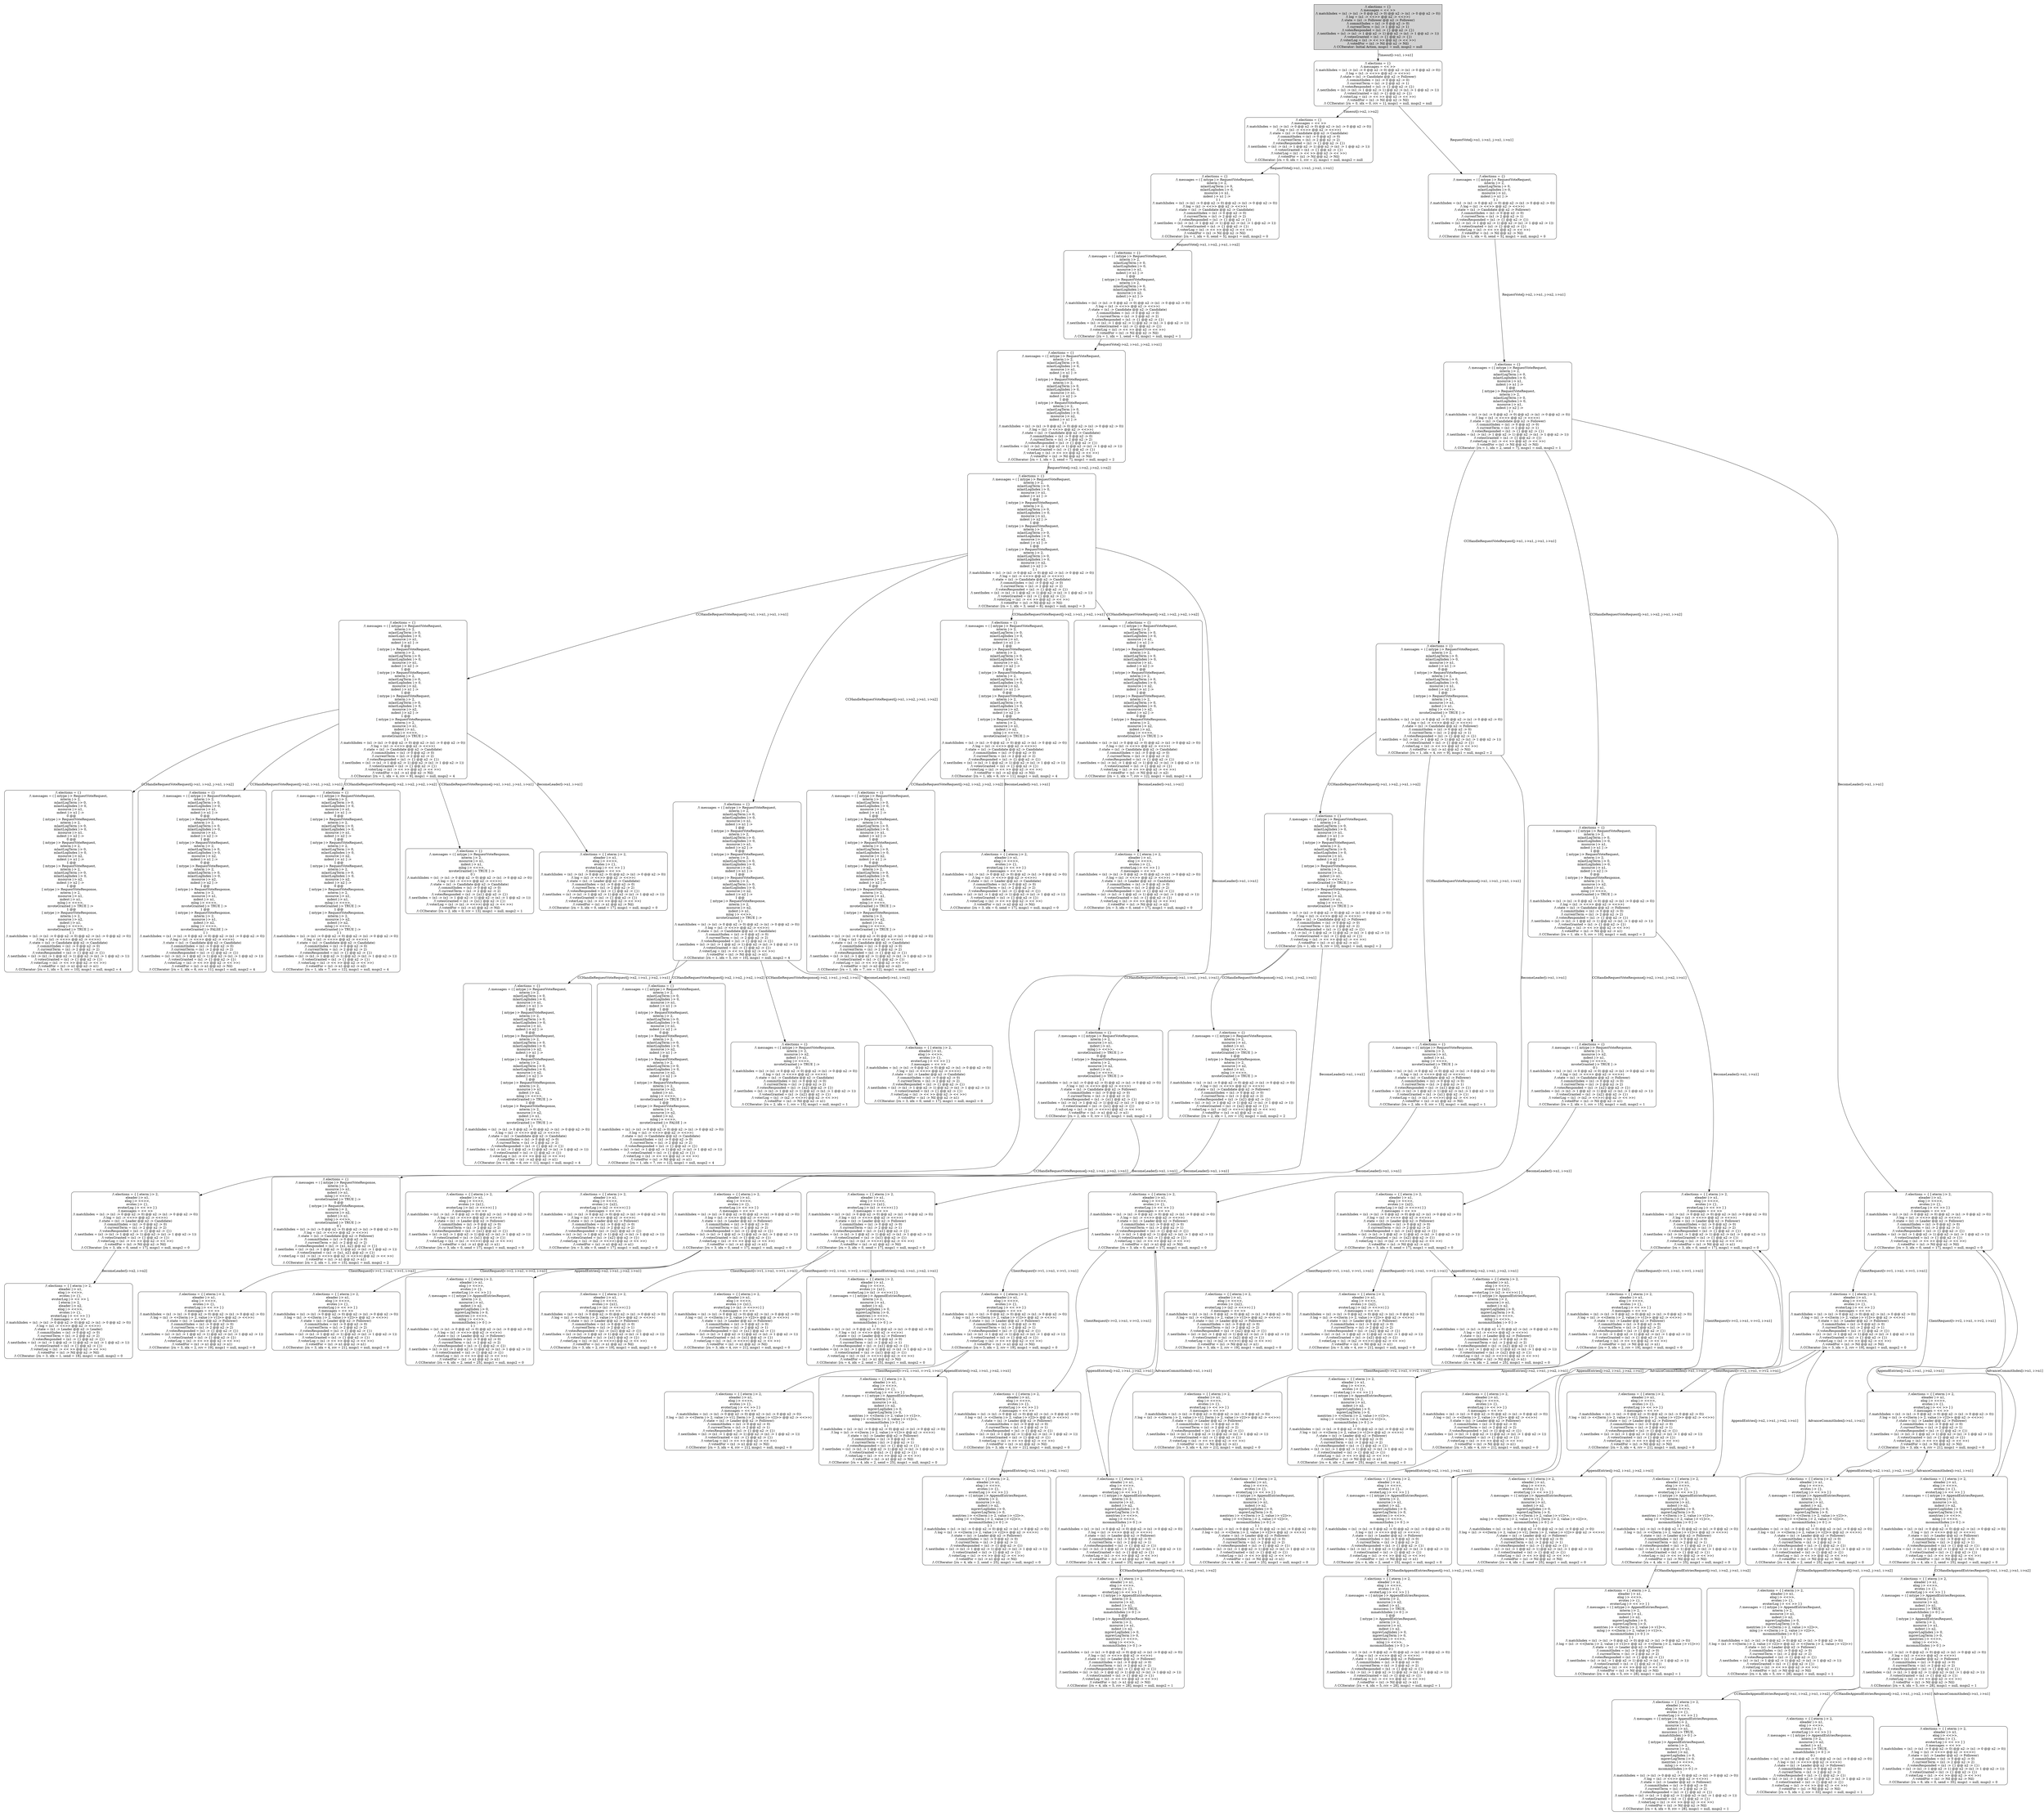 strict digraph DiskGraph {
node [shape=box,style=rounded]
nodesep=0.35;
subgraph cluster_graph {
color="white";
8940929264145274399 [label="/\\ elections = {}\n/\\ messages = << >>\n/\\ matchIndex = (n1 :> (n1 :> 0 @@ n2 :> 0) @@ n2 :> (n1 :> 0 @@ n2 :> 0))\n/\\ log = (n1 :> <<>> @@ n2 :> <<>>)\n/\\ state = (n1 :> Follower @@ n2 :> Follower)\n/\\ commitIndex = (n1 :> 0 @@ n2 :> 0)\n/\\ currentTerm = (n1 :> 1 @@ n2 :> 1)\n/\\ votesResponded = (n1 :> {} @@ n2 :> {})\n/\\ nextIndex = (n1 :> (n1 :> 1 @@ n2 :> 1) @@ n2 :> (n1 :> 1 @@ n2 :> 1))\n/\\ votesGranted = (n1 :> {} @@ n2 :> {})\n/\\ voterLog = (n1 :> << >> @@ n2 :> << >>)\n/\\ votedFor = (n1 :> Nil @@ n2 :> Nil)\n/\\ CCIterator: Initial Action, msgs1 = null, msgs2 = null",style = filled]
8940929264145274399 -> -1900644528328601282 [label="Timeout[i->n1, i->n1]",color="black",fontcolor="black"];
-1900644528328601282 [label="/\\ elections = {}\n/\\ messages = << >>\n/\\ matchIndex = (n1 :> (n1 :> 0 @@ n2 :> 0) @@ n2 :> (n1 :> 0 @@ n2 :> 0))\n/\\ log = (n1 :> <<>> @@ n2 :> <<>>)\n/\\ state = (n1 :> Candidate @@ n2 :> Follower)\n/\\ commitIndex = (n1 :> 0 @@ n2 :> 0)\n/\\ currentTerm = (n1 :> 2 @@ n2 :> 1)\n/\\ votesResponded = (n1 :> {} @@ n2 :> {})\n/\\ nextIndex = (n1 :> (n1 :> 1 @@ n2 :> 1) @@ n2 :> (n1 :> 1 @@ n2 :> 1))\n/\\ votesGranted = (n1 :> {} @@ n2 :> {})\n/\\ voterLog = (n1 :> << >> @@ n2 :> << >>)\n/\\ votedFor = (n1 :> Nil @@ n2 :> Nil)\n/\\ CCIterator: [rn = 0, idx = 0, rcv = 1], msgs1 = null, msgs2 = null"];
-1900644528328601282 -> 4600335604335342598 [label="Timeout[i->n2, i->n2]",color="black",fontcolor="black"];
4600335604335342598 [label="/\\ elections = {}\n/\\ messages = << >>\n/\\ matchIndex = (n1 :> (n1 :> 0 @@ n2 :> 0) @@ n2 :> (n1 :> 0 @@ n2 :> 0))\n/\\ log = (n1 :> <<>> @@ n2 :> <<>>)\n/\\ state = (n1 :> Candidate @@ n2 :> Candidate)\n/\\ commitIndex = (n1 :> 0 @@ n2 :> 0)\n/\\ currentTerm = (n1 :> 2 @@ n2 :> 2)\n/\\ votesResponded = (n1 :> {} @@ n2 :> {})\n/\\ nextIndex = (n1 :> (n1 :> 1 @@ n2 :> 1) @@ n2 :> (n1 :> 1 @@ n2 :> 1))\n/\\ votesGranted = (n1 :> {} @@ n2 :> {})\n/\\ voterLog = (n1 :> << >> @@ n2 :> << >>)\n/\\ votedFor = (n1 :> Nil @@ n2 :> Nil)\n/\\ CCIterator: [rn = 0, idx = 1, rcv = 2], msgs1 = null, msgs2 = null"];
-1900644528328601282 -> 5851065561076369030 [label="RequestVote[j->n1, i->n1, j->n1, i->n1]",color="black",fontcolor="black"];
5851065561076369030 [label="/\\ elections = {}\n/\\ messages = ( [ mtype |-> RequestVoteRequest,\n    mterm |-> 2,\n    mlastLogTerm |-> 0,\n    mlastLogIndex |-> 0,\n    msource |-> n1,\n    mdest |-> n1 ] :>\n      1 )\n/\\ matchIndex = (n1 :> (n1 :> 0 @@ n2 :> 0) @@ n2 :> (n1 :> 0 @@ n2 :> 0))\n/\\ log = (n1 :> <<>> @@ n2 :> <<>>)\n/\\ state = (n1 :> Candidate @@ n2 :> Follower)\n/\\ commitIndex = (n1 :> 0 @@ n2 :> 0)\n/\\ currentTerm = (n1 :> 2 @@ n2 :> 1)\n/\\ votesResponded = (n1 :> {} @@ n2 :> {})\n/\\ nextIndex = (n1 :> (n1 :> 1 @@ n2 :> 1) @@ n2 :> (n1 :> 1 @@ n2 :> 1))\n/\\ votesGranted = (n1 :> {} @@ n2 :> {})\n/\\ voterLog = (n1 :> << >> @@ n2 :> << >>)\n/\\ votedFor = (n1 :> Nil @@ n2 :> Nil)\n/\\ CCIterator: [rn = 1, idx = 0, send = 5], msgs1 = null, msgs2 = 0"];
4600335604335342598 -> -8396108127473704002 [label="RequestVote[j->n1, i->n1, j->n1, i->n1]",color="black",fontcolor="black"];
-8396108127473704002 [label="/\\ elections = {}\n/\\ messages = ( [ mtype |-> RequestVoteRequest,\n    mterm |-> 2,\n    mlastLogTerm |-> 0,\n    mlastLogIndex |-> 0,\n    msource |-> n1,\n    mdest |-> n1 ] :>\n      1 )\n/\\ matchIndex = (n1 :> (n1 :> 0 @@ n2 :> 0) @@ n2 :> (n1 :> 0 @@ n2 :> 0))\n/\\ log = (n1 :> <<>> @@ n2 :> <<>>)\n/\\ state = (n1 :> Candidate @@ n2 :> Candidate)\n/\\ commitIndex = (n1 :> 0 @@ n2 :> 0)\n/\\ currentTerm = (n1 :> 2 @@ n2 :> 2)\n/\\ votesResponded = (n1 :> {} @@ n2 :> {})\n/\\ nextIndex = (n1 :> (n1 :> 1 @@ n2 :> 1) @@ n2 :> (n1 :> 1 @@ n2 :> 1))\n/\\ votesGranted = (n1 :> {} @@ n2 :> {})\n/\\ voterLog = (n1 :> << >> @@ n2 :> << >>)\n/\\ votedFor = (n1 :> Nil @@ n2 :> Nil)\n/\\ CCIterator: [rn = 1, idx = 0, send = 5], msgs1 = null, msgs2 = 0"];
5851065561076369030 -> 950167581190534452 [label="RequestVote[j->n2, i->n1, j->n2, i->n1]",color="black",fontcolor="black"];
950167581190534452 [label="/\\ elections = {}\n/\\ messages = ( [ mtype |-> RequestVoteRequest,\n    mterm |-> 2,\n    mlastLogTerm |-> 0,\n    mlastLogIndex |-> 0,\n    msource |-> n1,\n    mdest |-> n1 ] :>\n      1 @@\n  [ mtype |-> RequestVoteRequest,\n    mterm |-> 2,\n    mlastLogTerm |-> 0,\n    mlastLogIndex |-> 0,\n    msource |-> n1,\n    mdest |-> n2 ] :>\n      1 )\n/\\ matchIndex = (n1 :> (n1 :> 0 @@ n2 :> 0) @@ n2 :> (n1 :> 0 @@ n2 :> 0))\n/\\ log = (n1 :> <<>> @@ n2 :> <<>>)\n/\\ state = (n1 :> Candidate @@ n2 :> Follower)\n/\\ commitIndex = (n1 :> 0 @@ n2 :> 0)\n/\\ currentTerm = (n1 :> 2 @@ n2 :> 1)\n/\\ votesResponded = (n1 :> {} @@ n2 :> {})\n/\\ nextIndex = (n1 :> (n1 :> 1 @@ n2 :> 1) @@ n2 :> (n1 :> 1 @@ n2 :> 1))\n/\\ votesGranted = (n1 :> {} @@ n2 :> {})\n/\\ voterLog = (n1 :> << >> @@ n2 :> << >>)\n/\\ votedFor = (n1 :> Nil @@ n2 :> Nil)\n/\\ CCIterator: [rn = 1, idx = 2, send = 7], msgs1 = null, msgs2 = 1"];
-8396108127473704002 -> 2994171320804590125 [label="RequestVote[j->n1, i->n2, j->n1, i->n2]",color="black",fontcolor="black"];
2994171320804590125 [label="/\\ elections = {}\n/\\ messages = ( [ mtype |-> RequestVoteRequest,\n    mterm |-> 2,\n    mlastLogTerm |-> 0,\n    mlastLogIndex |-> 0,\n    msource |-> n1,\n    mdest |-> n1 ] :>\n      1 @@\n  [ mtype |-> RequestVoteRequest,\n    mterm |-> 2,\n    mlastLogTerm |-> 0,\n    mlastLogIndex |-> 0,\n    msource |-> n2,\n    mdest |-> n1 ] :>\n      1 )\n/\\ matchIndex = (n1 :> (n1 :> 0 @@ n2 :> 0) @@ n2 :> (n1 :> 0 @@ n2 :> 0))\n/\\ log = (n1 :> <<>> @@ n2 :> <<>>)\n/\\ state = (n1 :> Candidate @@ n2 :> Candidate)\n/\\ commitIndex = (n1 :> 0 @@ n2 :> 0)\n/\\ currentTerm = (n1 :> 2 @@ n2 :> 2)\n/\\ votesResponded = (n1 :> {} @@ n2 :> {})\n/\\ nextIndex = (n1 :> (n1 :> 1 @@ n2 :> 1) @@ n2 :> (n1 :> 1 @@ n2 :> 1))\n/\\ votesGranted = (n1 :> {} @@ n2 :> {})\n/\\ voterLog = (n1 :> << >> @@ n2 :> << >>)\n/\\ votedFor = (n1 :> Nil @@ n2 :> Nil)\n/\\ CCIterator: [rn = 1, idx = 1, send = 6], msgs1 = null, msgs2 = 1"];
950167581190534452 -> 3847461736549467611 [label="CCHandleRequestVoteRequest[j->n1, i->n1, j->n1, i->n1]",color="black",fontcolor="black"];
3847461736549467611 [label="/\\ elections = {}\n/\\ messages = ( [ mtype |-> RequestVoteRequest,\n    mterm |-> 2,\n    mlastLogTerm |-> 0,\n    mlastLogIndex |-> 0,\n    msource |-> n1,\n    mdest |-> n1 ] :>\n      0 @@\n  [ mtype |-> RequestVoteRequest,\n    mterm |-> 2,\n    mlastLogTerm |-> 0,\n    mlastLogIndex |-> 0,\n    msource |-> n1,\n    mdest |-> n2 ] :>\n      1 @@\n  [ mtype |-> RequestVoteResponse,\n    mterm |-> 2,\n    msource |-> n1,\n    mdest |-> n1,\n    mlog |-> <<>>,\n    mvoteGranted |-> TRUE ] :>\n      1 )\n/\\ matchIndex = (n1 :> (n1 :> 0 @@ n2 :> 0) @@ n2 :> (n1 :> 0 @@ n2 :> 0))\n/\\ log = (n1 :> <<>> @@ n2 :> <<>>)\n/\\ state = (n1 :> Candidate @@ n2 :> Follower)\n/\\ commitIndex = (n1 :> 0 @@ n2 :> 0)\n/\\ currentTerm = (n1 :> 2 @@ n2 :> 1)\n/\\ votesResponded = (n1 :> {} @@ n2 :> {})\n/\\ nextIndex = (n1 :> (n1 :> 1 @@ n2 :> 1) @@ n2 :> (n1 :> 1 @@ n2 :> 1))\n/\\ votesGranted = (n1 :> {} @@ n2 :> {})\n/\\ voterLog = (n1 :> << >> @@ n2 :> << >>)\n/\\ votedFor = (n1 :> n1 @@ n2 :> Nil)\n/\\ CCIterator: [rn = 1, idx = 4, rcv = 9], msgs1 = null, msgs2 = 2"];
950167581190534452 -> 8762987864236838863 [label="CCHandleRequestVoteRequest[j->n1, i->n2, j->n1, i->n2]",color="black",fontcolor="black"];
8762987864236838863 [label="/\\ elections = {}\n/\\ messages = ( [ mtype |-> RequestVoteRequest,\n    mterm |-> 2,\n    mlastLogTerm |-> 0,\n    mlastLogIndex |-> 0,\n    msource |-> n1,\n    mdest |-> n1 ] :>\n      1 @@\n  [ mtype |-> RequestVoteRequest,\n    mterm |-> 2,\n    mlastLogTerm |-> 0,\n    mlastLogIndex |-> 0,\n    msource |-> n1,\n    mdest |-> n2 ] :>\n      0 @@\n  [ mtype |-> RequestVoteResponse,\n    mterm |-> 2,\n    msource |-> n2,\n    mdest |-> n1,\n    mlog |-> <<>>,\n    mvoteGranted |-> TRUE ] :>\n      1 )\n/\\ matchIndex = (n1 :> (n1 :> 0 @@ n2 :> 0) @@ n2 :> (n1 :> 0 @@ n2 :> 0))\n/\\ log = (n1 :> <<>> @@ n2 :> <<>>)\n/\\ state = (n1 :> Candidate @@ n2 :> Follower)\n/\\ commitIndex = (n1 :> 0 @@ n2 :> 0)\n/\\ currentTerm = (n1 :> 2 @@ n2 :> 2)\n/\\ votesResponded = (n1 :> {} @@ n2 :> {})\n/\\ nextIndex = (n1 :> (n1 :> 1 @@ n2 :> 1) @@ n2 :> (n1 :> 1 @@ n2 :> 1))\n/\\ votesGranted = (n1 :> {} @@ n2 :> {})\n/\\ voterLog = (n1 :> << >> @@ n2 :> << >>)\n/\\ votedFor = (n1 :> Nil @@ n2 :> n1)\n/\\ CCIterator: [rn = 1, idx = 5, rcv = 10], msgs1 = null, msgs2 = 2"];
950167581190534452 -> 1496913406550413112 [label="BecomeLeader[i->n1, i->n1]",color="black",fontcolor="black"];
1496913406550413112 [label="/\\ elections = { [ eterm |-> 2,\n    eleader |-> n1,\n    elog |-> <<>>,\n    evotes |-> {},\n    evoterLog |-> << >> ] }\n/\\ messages = << >>\n/\\ matchIndex = (n1 :> (n1 :> 0 @@ n2 :> 0) @@ n2 :> (n1 :> 0 @@ n2 :> 0))\n/\\ log = (n1 :> <<>> @@ n2 :> <<>>)\n/\\ state = (n1 :> Leader @@ n2 :> Follower)\n/\\ commitIndex = (n1 :> 0 @@ n2 :> 0)\n/\\ currentTerm = (n1 :> 2 @@ n2 :> 1)\n/\\ votesResponded = (n1 :> {} @@ n2 :> {})\n/\\ nextIndex = (n1 :> (n1 :> 1 @@ n2 :> 1) @@ n2 :> (n1 :> 1 @@ n2 :> 1))\n/\\ votesGranted = (n1 :> {} @@ n2 :> {})\n/\\ voterLog = (n1 :> << >> @@ n2 :> << >>)\n/\\ votedFor = (n1 :> Nil @@ n2 :> Nil)\n/\\ CCIterator: [rn = 3, idx = 0, send = 17], msgs1 = null, msgs2 = 0"];
2994171320804590125 -> -3531137804792376517 [label="RequestVote[j->n2, i->n1, j->n2, i->n1]",color="black",fontcolor="black"];
-3531137804792376517 [label="/\\ elections = {}\n/\\ messages = ( [ mtype |-> RequestVoteRequest,\n    mterm |-> 2,\n    mlastLogTerm |-> 0,\n    mlastLogIndex |-> 0,\n    msource |-> n1,\n    mdest |-> n1 ] :>\n      1 @@\n  [ mtype |-> RequestVoteRequest,\n    mterm |-> 2,\n    mlastLogTerm |-> 0,\n    mlastLogIndex |-> 0,\n    msource |-> n1,\n    mdest |-> n2 ] :>\n      1 @@\n  [ mtype |-> RequestVoteRequest,\n    mterm |-> 2,\n    mlastLogTerm |-> 0,\n    mlastLogIndex |-> 0,\n    msource |-> n2,\n    mdest |-> n1 ] :>\n      1 )\n/\\ matchIndex = (n1 :> (n1 :> 0 @@ n2 :> 0) @@ n2 :> (n1 :> 0 @@ n2 :> 0))\n/\\ log = (n1 :> <<>> @@ n2 :> <<>>)\n/\\ state = (n1 :> Candidate @@ n2 :> Candidate)\n/\\ commitIndex = (n1 :> 0 @@ n2 :> 0)\n/\\ currentTerm = (n1 :> 2 @@ n2 :> 2)\n/\\ votesResponded = (n1 :> {} @@ n2 :> {})\n/\\ nextIndex = (n1 :> (n1 :> 1 @@ n2 :> 1) @@ n2 :> (n1 :> 1 @@ n2 :> 1))\n/\\ votesGranted = (n1 :> {} @@ n2 :> {})\n/\\ voterLog = (n1 :> << >> @@ n2 :> << >>)\n/\\ votedFor = (n1 :> Nil @@ n2 :> Nil)\n/\\ CCIterator: [rn = 1, idx = 2, send = 7], msgs1 = null, msgs2 = 2"];
3847461736549467611 -> 224645967392324873 [label="CCHandleRequestVoteRequest[j->n1, i->n2, j->n1, i->n2]",color="black",fontcolor="black"];
224645967392324873 [label="/\\ elections = {}\n/\\ messages = ( [ mtype |-> RequestVoteRequest,\n    mterm |-> 2,\n    mlastLogTerm |-> 0,\n    mlastLogIndex |-> 0,\n    msource |-> n1,\n    mdest |-> n1 ] :>\n      0 @@\n  [ mtype |-> RequestVoteRequest,\n    mterm |-> 2,\n    mlastLogTerm |-> 0,\n    mlastLogIndex |-> 0,\n    msource |-> n1,\n    mdest |-> n2 ] :>\n      0 @@\n  [ mtype |-> RequestVoteResponse,\n    mterm |-> 2,\n    msource |-> n1,\n    mdest |-> n1,\n    mlog |-> <<>>,\n    mvoteGranted |-> TRUE ] :>\n      1 @@\n  [ mtype |-> RequestVoteResponse,\n    mterm |-> 2,\n    msource |-> n2,\n    mdest |-> n1,\n    mlog |-> <<>>,\n    mvoteGranted |-> TRUE ] :>\n      1 )\n/\\ matchIndex = (n1 :> (n1 :> 0 @@ n2 :> 0) @@ n2 :> (n1 :> 0 @@ n2 :> 0))\n/\\ log = (n1 :> <<>> @@ n2 :> <<>>)\n/\\ state = (n1 :> Candidate @@ n2 :> Follower)\n/\\ commitIndex = (n1 :> 0 @@ n2 :> 0)\n/\\ currentTerm = (n1 :> 2 @@ n2 :> 2)\n/\\ votesResponded = (n1 :> {} @@ n2 :> {})\n/\\ nextIndex = (n1 :> (n1 :> 1 @@ n2 :> 1) @@ n2 :> (n1 :> 1 @@ n2 :> 1))\n/\\ votesGranted = (n1 :> {} @@ n2 :> {})\n/\\ voterLog = (n1 :> << >> @@ n2 :> << >>)\n/\\ votedFor = (n1 :> n1 @@ n2 :> n1)\n/\\ CCIterator: [rn = 1, idx = 5, rcv = 10], msgs1 = null, msgs2 = 2"];
3847461736549467611 -> -6942480356235621393 [label="CCHandleRequestVoteResponse[j->n1, i->n1, j->n1, i->n1]",color="black",fontcolor="black"];
-6942480356235621393 [label="/\\ elections = {}\n/\\ messages = ( [ mtype |-> RequestVoteResponse,\n    mterm |-> 2,\n    msource |-> n1,\n    mdest |-> n1,\n    mlog |-> <<>>,\n    mvoteGranted |-> TRUE ] :>\n      0 )\n/\\ matchIndex = (n1 :> (n1 :> 0 @@ n2 :> 0) @@ n2 :> (n1 :> 0 @@ n2 :> 0))\n/\\ log = (n1 :> <<>> @@ n2 :> <<>>)\n/\\ state = (n1 :> Candidate @@ n2 :> Follower)\n/\\ commitIndex = (n1 :> 0 @@ n2 :> 0)\n/\\ currentTerm = (n1 :> 2 @@ n2 :> 1)\n/\\ votesResponded = (n1 :> {n1} @@ n2 :> {})\n/\\ nextIndex = (n1 :> (n1 :> 1 @@ n2 :> 1) @@ n2 :> (n1 :> 1 @@ n2 :> 1))\n/\\ votesGranted = (n1 :> {n1} @@ n2 :> {})\n/\\ voterLog = (n1 :> (n1 :> <<>>) @@ n2 :> << >>)\n/\\ votedFor = (n1 :> n1 @@ n2 :> Nil)\n/\\ CCIterator: [rn = 2, idx = 0, rcv = 13], msgs1 = null, msgs2 = 1"];
3847461736549467611 -> -7627774684136722736 [label="BecomeLeader[i->n1, i->n1]",color="black",fontcolor="black"];
-7627774684136722736 [label="/\\ elections = { [ eterm |-> 2,\n    eleader |-> n1,\n    elog |-> <<>>,\n    evotes |-> {},\n    evoterLog |-> << >> ] }\n/\\ messages = << >>\n/\\ matchIndex = (n1 :> (n1 :> 0 @@ n2 :> 0) @@ n2 :> (n1 :> 0 @@ n2 :> 0))\n/\\ log = (n1 :> <<>> @@ n2 :> <<>>)\n/\\ state = (n1 :> Leader @@ n2 :> Follower)\n/\\ commitIndex = (n1 :> 0 @@ n2 :> 0)\n/\\ currentTerm = (n1 :> 2 @@ n2 :> 1)\n/\\ votesResponded = (n1 :> {} @@ n2 :> {})\n/\\ nextIndex = (n1 :> (n1 :> 1 @@ n2 :> 1) @@ n2 :> (n1 :> 1 @@ n2 :> 1))\n/\\ votesGranted = (n1 :> {} @@ n2 :> {})\n/\\ voterLog = (n1 :> << >> @@ n2 :> << >>)\n/\\ votedFor = (n1 :> n1 @@ n2 :> Nil)\n/\\ CCIterator: [rn = 3, idx = 0, send = 17], msgs1 = null, msgs2 = 0"];
8762987864236838863 -> 2420914829685206959 [label="CCHandleRequestVoteResponse[j->n2, i->n1, j->n2, i->n1]",color="black",fontcolor="black"];
2420914829685206959 [label="/\\ elections = {}\n/\\ messages = ( [ mtype |-> RequestVoteResponse,\n    mterm |-> 2,\n    msource |-> n2,\n    mdest |-> n1,\n    mlog |-> <<>>,\n    mvoteGranted |-> TRUE ] :>\n      0 )\n/\\ matchIndex = (n1 :> (n1 :> 0 @@ n2 :> 0) @@ n2 :> (n1 :> 0 @@ n2 :> 0))\n/\\ log = (n1 :> <<>> @@ n2 :> <<>>)\n/\\ state = (n1 :> Candidate @@ n2 :> Follower)\n/\\ commitIndex = (n1 :> 0 @@ n2 :> 0)\n/\\ currentTerm = (n1 :> 2 @@ n2 :> 2)\n/\\ votesResponded = (n1 :> {n2} @@ n2 :> {})\n/\\ nextIndex = (n1 :> (n1 :> 1 @@ n2 :> 1) @@ n2 :> (n1 :> 1 @@ n2 :> 1))\n/\\ votesGranted = (n1 :> {n2} @@ n2 :> {})\n/\\ voterLog = (n1 :> (n2 :> <<>>) @@ n2 :> << >>)\n/\\ votedFor = (n1 :> Nil @@ n2 :> n1)\n/\\ CCIterator: [rn = 2, idx = 1, rcv = 15], msgs1 = null, msgs2 = 1"];
8762987864236838863 -> -3816516697517452854 [label="BecomeLeader[i->n1, i->n1]",color="black",fontcolor="black"];
-3816516697517452854 [label="/\\ elections = { [ eterm |-> 2,\n    eleader |-> n1,\n    elog |-> <<>>,\n    evotes |-> {},\n    evoterLog |-> << >> ] }\n/\\ messages = << >>\n/\\ matchIndex = (n1 :> (n1 :> 0 @@ n2 :> 0) @@ n2 :> (n1 :> 0 @@ n2 :> 0))\n/\\ log = (n1 :> <<>> @@ n2 :> <<>>)\n/\\ state = (n1 :> Leader @@ n2 :> Follower)\n/\\ commitIndex = (n1 :> 0 @@ n2 :> 0)\n/\\ currentTerm = (n1 :> 2 @@ n2 :> 2)\n/\\ votesResponded = (n1 :> {} @@ n2 :> {})\n/\\ nextIndex = (n1 :> (n1 :> 1 @@ n2 :> 1) @@ n2 :> (n1 :> 1 @@ n2 :> 1))\n/\\ votesGranted = (n1 :> {} @@ n2 :> {})\n/\\ voterLog = (n1 :> << >> @@ n2 :> << >>)\n/\\ votedFor = (n1 :> Nil @@ n2 :> n1)\n/\\ CCIterator: [rn = 3, idx = 0, send = 17], msgs1 = null, msgs2 = 0"];
1496913406550413112 -> -5377757857081415716 [label="ClientRequest[v->v1, i->n1, v->v1, i->n1]",color="black",fontcolor="black"];
-5377757857081415716 [label="/\\ elections = { [ eterm |-> 2,\n    eleader |-> n1,\n    elog |-> <<>>,\n    evotes |-> {},\n    evoterLog |-> << >> ] }\n/\\ messages = << >>\n/\\ matchIndex = (n1 :> (n1 :> 0 @@ n2 :> 0) @@ n2 :> (n1 :> 0 @@ n2 :> 0))\n/\\ log = (n1 :> <<[term |-> 2, value |-> v1]>> @@ n2 :> <<>>)\n/\\ state = (n1 :> Leader @@ n2 :> Follower)\n/\\ commitIndex = (n1 :> 0 @@ n2 :> 0)\n/\\ currentTerm = (n1 :> 2 @@ n2 :> 1)\n/\\ votesResponded = (n1 :> {} @@ n2 :> {})\n/\\ nextIndex = (n1 :> (n1 :> 1 @@ n2 :> 1) @@ n2 :> (n1 :> 1 @@ n2 :> 1))\n/\\ votesGranted = (n1 :> {} @@ n2 :> {})\n/\\ voterLog = (n1 :> << >> @@ n2 :> << >>)\n/\\ votedFor = (n1 :> Nil @@ n2 :> Nil)\n/\\ CCIterator: [rn = 3, idx = 2, rcv = 19], msgs1 = null, msgs2 = 0"];
1496913406550413112 -> 3311344675762937200 [label="ClientRequest[v->v2, i->n1, v->v2, i->n1]",color="black",fontcolor="black"];
3311344675762937200 [label="/\\ elections = { [ eterm |-> 2,\n    eleader |-> n1,\n    elog |-> <<>>,\n    evotes |-> {},\n    evoterLog |-> << >> ] }\n/\\ messages = << >>\n/\\ matchIndex = (n1 :> (n1 :> 0 @@ n2 :> 0) @@ n2 :> (n1 :> 0 @@ n2 :> 0))\n/\\ log = (n1 :> <<[term |-> 2, value |-> v2]>> @@ n2 :> <<>>)\n/\\ state = (n1 :> Leader @@ n2 :> Follower)\n/\\ commitIndex = (n1 :> 0 @@ n2 :> 0)\n/\\ currentTerm = (n1 :> 2 @@ n2 :> 1)\n/\\ votesResponded = (n1 :> {} @@ n2 :> {})\n/\\ nextIndex = (n1 :> (n1 :> 1 @@ n2 :> 1) @@ n2 :> (n1 :> 1 @@ n2 :> 1))\n/\\ votesGranted = (n1 :> {} @@ n2 :> {})\n/\\ voterLog = (n1 :> << >> @@ n2 :> << >>)\n/\\ votedFor = (n1 :> Nil @@ n2 :> Nil)\n/\\ CCIterator: [rn = 3, idx = 4, rcv = 21], msgs1 = null, msgs2 = 0"];
1496913406550413112 -> -8319461634025665698 [label="AppendEntries[j->n2, i->n1, j->n2, i->n1]",color="black",fontcolor="black"];
-8319461634025665698 [label="/\\ elections = { [ eterm |-> 2,\n    eleader |-> n1,\n    elog |-> <<>>,\n    evotes |-> {},\n    evoterLog |-> << >> ] }\n/\\ messages = ( [ mtype |-> AppendEntriesRequest,\n    mterm |-> 2,\n    msource |-> n1,\n    mdest |-> n2,\n    mprevLogIndex |-> 0,\n    mprevLogTerm |-> 0,\n    mentries |-> <<>>,\n    mlog |-> <<>>,\n    mcommitIndex |-> 0 ] :>\n      1 )\n/\\ matchIndex = (n1 :> (n1 :> 0 @@ n2 :> 0) @@ n2 :> (n1 :> 0 @@ n2 :> 0))\n/\\ log = (n1 :> <<>> @@ n2 :> <<>>)\n/\\ state = (n1 :> Leader @@ n2 :> Follower)\n/\\ commitIndex = (n1 :> 0 @@ n2 :> 0)\n/\\ currentTerm = (n1 :> 2 @@ n2 :> 1)\n/\\ votesResponded = (n1 :> {} @@ n2 :> {})\n/\\ nextIndex = (n1 :> (n1 :> 1 @@ n2 :> 1) @@ n2 :> (n1 :> 1 @@ n2 :> 1))\n/\\ votesGranted = (n1 :> {} @@ n2 :> {})\n/\\ voterLog = (n1 :> << >> @@ n2 :> << >>)\n/\\ votedFor = (n1 :> Nil @@ n2 :> Nil)\n/\\ CCIterator: [rn = 4, idx = 2, send = 25], msgs1 = null, msgs2 = 0"];
-3531137804792376517 -> 6328394893111756052 [label="RequestVote[j->n2, i->n2, j->n2, i->n2]",color="black",fontcolor="black"];
6328394893111756052 [label="/\\ elections = {}\n/\\ messages = ( [ mtype |-> RequestVoteRequest,\n    mterm |-> 2,\n    mlastLogTerm |-> 0,\n    mlastLogIndex |-> 0,\n    msource |-> n1,\n    mdest |-> n1 ] :>\n      1 @@\n  [ mtype |-> RequestVoteRequest,\n    mterm |-> 2,\n    mlastLogTerm |-> 0,\n    mlastLogIndex |-> 0,\n    msource |-> n1,\n    mdest |-> n2 ] :>\n      1 @@\n  [ mtype |-> RequestVoteRequest,\n    mterm |-> 2,\n    mlastLogTerm |-> 0,\n    mlastLogIndex |-> 0,\n    msource |-> n2,\n    mdest |-> n1 ] :>\n      1 @@\n  [ mtype |-> RequestVoteRequest,\n    mterm |-> 2,\n    mlastLogTerm |-> 0,\n    mlastLogIndex |-> 0,\n    msource |-> n2,\n    mdest |-> n2 ] :>\n      1 )\n/\\ matchIndex = (n1 :> (n1 :> 0 @@ n2 :> 0) @@ n2 :> (n1 :> 0 @@ n2 :> 0))\n/\\ log = (n1 :> <<>> @@ n2 :> <<>>)\n/\\ state = (n1 :> Candidate @@ n2 :> Candidate)\n/\\ commitIndex = (n1 :> 0 @@ n2 :> 0)\n/\\ currentTerm = (n1 :> 2 @@ n2 :> 2)\n/\\ votesResponded = (n1 :> {} @@ n2 :> {})\n/\\ nextIndex = (n1 :> (n1 :> 1 @@ n2 :> 1) @@ n2 :> (n1 :> 1 @@ n2 :> 1))\n/\\ votesGranted = (n1 :> {} @@ n2 :> {})\n/\\ voterLog = (n1 :> << >> @@ n2 :> << >>)\n/\\ votedFor = (n1 :> Nil @@ n2 :> Nil)\n/\\ CCIterator: [rn = 1, idx = 3, send = 8], msgs1 = null, msgs2 = 3"];
224645967392324873 -> -751439219339724446 [label="CCHandleRequestVoteResponse[j->n1, i->n1, j->n1, i->n1]",color="black",fontcolor="black"];
-751439219339724446 [label="/\\ elections = {}\n/\\ messages = ( [ mtype |-> RequestVoteResponse,\n    mterm |-> 2,\n    msource |-> n1,\n    mdest |-> n1,\n    mlog |-> <<>>,\n    mvoteGranted |-> TRUE ] :>\n      0 @@\n  [ mtype |-> RequestVoteResponse,\n    mterm |-> 2,\n    msource |-> n2,\n    mdest |-> n1,\n    mlog |-> <<>>,\n    mvoteGranted |-> TRUE ] :>\n      1 )\n/\\ matchIndex = (n1 :> (n1 :> 0 @@ n2 :> 0) @@ n2 :> (n1 :> 0 @@ n2 :> 0))\n/\\ log = (n1 :> <<>> @@ n2 :> <<>>)\n/\\ state = (n1 :> Candidate @@ n2 :> Follower)\n/\\ commitIndex = (n1 :> 0 @@ n2 :> 0)\n/\\ currentTerm = (n1 :> 2 @@ n2 :> 2)\n/\\ votesResponded = (n1 :> {n1} @@ n2 :> {})\n/\\ nextIndex = (n1 :> (n1 :> 1 @@ n2 :> 1) @@ n2 :> (n1 :> 1 @@ n2 :> 1))\n/\\ votesGranted = (n1 :> {n1} @@ n2 :> {})\n/\\ voterLog = (n1 :> (n1 :> <<>>) @@ n2 :> << >>)\n/\\ votedFor = (n1 :> n1 @@ n2 :> n1)\n/\\ CCIterator: [rn = 2, idx = 0, rcv = 13], msgs1 = null, msgs2 = 2"];
224645967392324873 -> 284207768643036726 [label="CCHandleRequestVoteResponse[j->n2, i->n1, j->n2, i->n1]",color="black",fontcolor="black"];
284207768643036726 [label="/\\ elections = {}\n/\\ messages = ( [ mtype |-> RequestVoteResponse,\n    mterm |-> 2,\n    msource |-> n1,\n    mdest |-> n1,\n    mlog |-> <<>>,\n    mvoteGranted |-> TRUE ] :>\n      1 @@\n  [ mtype |-> RequestVoteResponse,\n    mterm |-> 2,\n    msource |-> n2,\n    mdest |-> n1,\n    mlog |-> <<>>,\n    mvoteGranted |-> TRUE ] :>\n      0 )\n/\\ matchIndex = (n1 :> (n1 :> 0 @@ n2 :> 0) @@ n2 :> (n1 :> 0 @@ n2 :> 0))\n/\\ log = (n1 :> <<>> @@ n2 :> <<>>)\n/\\ state = (n1 :> Candidate @@ n2 :> Follower)\n/\\ commitIndex = (n1 :> 0 @@ n2 :> 0)\n/\\ currentTerm = (n1 :> 2 @@ n2 :> 2)\n/\\ votesResponded = (n1 :> {n2} @@ n2 :> {})\n/\\ nextIndex = (n1 :> (n1 :> 1 @@ n2 :> 1) @@ n2 :> (n1 :> 1 @@ n2 :> 1))\n/\\ votesGranted = (n1 :> {n2} @@ n2 :> {})\n/\\ voterLog = (n1 :> (n2 :> <<>>) @@ n2 :> << >>)\n/\\ votedFor = (n1 :> n1 @@ n2 :> n1)\n/\\ CCIterator: [rn = 2, idx = 1, rcv = 15], msgs1 = null, msgs2 = 2"];
224645967392324873 -> 5326539900991123490 [label="BecomeLeader[i->n1, i->n1]",color="black",fontcolor="black"];
5326539900991123490 [label="/\\ elections = { [ eterm |-> 2,\n    eleader |-> n1,\n    elog |-> <<>>,\n    evotes |-> {},\n    evoterLog |-> << >> ] }\n/\\ messages = << >>\n/\\ matchIndex = (n1 :> (n1 :> 0 @@ n2 :> 0) @@ n2 :> (n1 :> 0 @@ n2 :> 0))\n/\\ log = (n1 :> <<>> @@ n2 :> <<>>)\n/\\ state = (n1 :> Leader @@ n2 :> Follower)\n/\\ commitIndex = (n1 :> 0 @@ n2 :> 0)\n/\\ currentTerm = (n1 :> 2 @@ n2 :> 2)\n/\\ votesResponded = (n1 :> {} @@ n2 :> {})\n/\\ nextIndex = (n1 :> (n1 :> 1 @@ n2 :> 1) @@ n2 :> (n1 :> 1 @@ n2 :> 1))\n/\\ votesGranted = (n1 :> {} @@ n2 :> {})\n/\\ voterLog = (n1 :> << >> @@ n2 :> << >>)\n/\\ votedFor = (n1 :> n1 @@ n2 :> n1)\n/\\ CCIterator: [rn = 3, idx = 0, send = 17], msgs1 = null, msgs2 = 0"];
-6942480356235621393 -> 4369698037760086907 [label="BecomeLeader[i->n1, i->n1]",color="black",fontcolor="black"];
4369698037760086907 [label="/\\ elections = { [ eterm |-> 2,\n    eleader |-> n1,\n    elog |-> <<>>,\n    evotes |-> {n1},\n    evoterLog |-> (n1 :> <<>>) ] }\n/\\ messages = << >>\n/\\ matchIndex = (n1 :> (n1 :> 0 @@ n2 :> 0) @@ n2 :> (n1 :> 0 @@ n2 :> 0))\n/\\ log = (n1 :> <<>> @@ n2 :> <<>>)\n/\\ state = (n1 :> Leader @@ n2 :> Follower)\n/\\ commitIndex = (n1 :> 0 @@ n2 :> 0)\n/\\ currentTerm = (n1 :> 2 @@ n2 :> 1)\n/\\ votesResponded = (n1 :> {n1} @@ n2 :> {})\n/\\ nextIndex = (n1 :> (n1 :> 1 @@ n2 :> 1) @@ n2 :> (n1 :> 1 @@ n2 :> 1))\n/\\ votesGranted = (n1 :> {n1} @@ n2 :> {})\n/\\ voterLog = (n1 :> (n1 :> <<>>) @@ n2 :> << >>)\n/\\ votedFor = (n1 :> n1 @@ n2 :> Nil)\n/\\ CCIterator: [rn = 3, idx = 0, send = 17], msgs1 = null, msgs2 = 0"];
-7627774684136722736 -> 4016353394258970164 [label="ClientRequest[v->v1, i->n1, v->v1, i->n1]",color="black",fontcolor="black"];
4016353394258970164 [label="/\\ elections = { [ eterm |-> 2,\n    eleader |-> n1,\n    elog |-> <<>>,\n    evotes |-> {},\n    evoterLog |-> << >> ] }\n/\\ messages = << >>\n/\\ matchIndex = (n1 :> (n1 :> 0 @@ n2 :> 0) @@ n2 :> (n1 :> 0 @@ n2 :> 0))\n/\\ log = (n1 :> <<[term |-> 2, value |-> v1]>> @@ n2 :> <<>>)\n/\\ state = (n1 :> Leader @@ n2 :> Follower)\n/\\ commitIndex = (n1 :> 0 @@ n2 :> 0)\n/\\ currentTerm = (n1 :> 2 @@ n2 :> 1)\n/\\ votesResponded = (n1 :> {} @@ n2 :> {})\n/\\ nextIndex = (n1 :> (n1 :> 1 @@ n2 :> 1) @@ n2 :> (n1 :> 1 @@ n2 :> 1))\n/\\ votesGranted = (n1 :> {} @@ n2 :> {})\n/\\ voterLog = (n1 :> << >> @@ n2 :> << >>)\n/\\ votedFor = (n1 :> n1 @@ n2 :> Nil)\n/\\ CCIterator: [rn = 3, idx = 2, rcv = 19], msgs1 = null, msgs2 = 0"];
-7627774684136722736 -> -5830213279978472296 [label="ClientRequest[v->v2, i->n1, v->v2, i->n1]",color="black",fontcolor="black"];
-5830213279978472296 [label="/\\ elections = { [ eterm |-> 2,\n    eleader |-> n1,\n    elog |-> <<>>,\n    evotes |-> {},\n    evoterLog |-> << >> ] }\n/\\ messages = << >>\n/\\ matchIndex = (n1 :> (n1 :> 0 @@ n2 :> 0) @@ n2 :> (n1 :> 0 @@ n2 :> 0))\n/\\ log = (n1 :> <<[term |-> 2, value |-> v2]>> @@ n2 :> <<>>)\n/\\ state = (n1 :> Leader @@ n2 :> Follower)\n/\\ commitIndex = (n1 :> 0 @@ n2 :> 0)\n/\\ currentTerm = (n1 :> 2 @@ n2 :> 1)\n/\\ votesResponded = (n1 :> {} @@ n2 :> {})\n/\\ nextIndex = (n1 :> (n1 :> 1 @@ n2 :> 1) @@ n2 :> (n1 :> 1 @@ n2 :> 1))\n/\\ votesGranted = (n1 :> {} @@ n2 :> {})\n/\\ voterLog = (n1 :> << >> @@ n2 :> << >>)\n/\\ votedFor = (n1 :> n1 @@ n2 :> Nil)\n/\\ CCIterator: [rn = 3, idx = 4, rcv = 21], msgs1 = null, msgs2 = 0"];
-7627774684136722736 -> 1038638410716015286 [label="AppendEntries[j->n2, i->n1, j->n2, i->n1]",color="black",fontcolor="black"];
1038638410716015286 [label="/\\ elections = { [ eterm |-> 2,\n    eleader |-> n1,\n    elog |-> <<>>,\n    evotes |-> {},\n    evoterLog |-> << >> ] }\n/\\ messages = ( [ mtype |-> AppendEntriesRequest,\n    mterm |-> 2,\n    msource |-> n1,\n    mdest |-> n2,\n    mprevLogIndex |-> 0,\n    mprevLogTerm |-> 0,\n    mentries |-> <<>>,\n    mlog |-> <<>>,\n    mcommitIndex |-> 0 ] :>\n      1 )\n/\\ matchIndex = (n1 :> (n1 :> 0 @@ n2 :> 0) @@ n2 :> (n1 :> 0 @@ n2 :> 0))\n/\\ log = (n1 :> <<>> @@ n2 :> <<>>)\n/\\ state = (n1 :> Leader @@ n2 :> Follower)\n/\\ commitIndex = (n1 :> 0 @@ n2 :> 0)\n/\\ currentTerm = (n1 :> 2 @@ n2 :> 1)\n/\\ votesResponded = (n1 :> {} @@ n2 :> {})\n/\\ nextIndex = (n1 :> (n1 :> 1 @@ n2 :> 1) @@ n2 :> (n1 :> 1 @@ n2 :> 1))\n/\\ votesGranted = (n1 :> {} @@ n2 :> {})\n/\\ voterLog = (n1 :> << >> @@ n2 :> << >>)\n/\\ votedFor = (n1 :> n1 @@ n2 :> Nil)\n/\\ CCIterator: [rn = 4, idx = 2, send = 25], msgs1 = null, msgs2 = 0"];
2420914829685206959 -> -1485067484339325811 [label="BecomeLeader[i->n1, i->n1]",color="black",fontcolor="black"];
-1485067484339325811 [label="/\\ elections = { [ eterm |-> 2,\n    eleader |-> n1,\n    elog |-> <<>>,\n    evotes |-> {n2},\n    evoterLog |-> (n2 :> <<>>) ] }\n/\\ messages = << >>\n/\\ matchIndex = (n1 :> (n1 :> 0 @@ n2 :> 0) @@ n2 :> (n1 :> 0 @@ n2 :> 0))\n/\\ log = (n1 :> <<>> @@ n2 :> <<>>)\n/\\ state = (n1 :> Leader @@ n2 :> Follower)\n/\\ commitIndex = (n1 :> 0 @@ n2 :> 0)\n/\\ currentTerm = (n1 :> 2 @@ n2 :> 2)\n/\\ votesResponded = (n1 :> {n2} @@ n2 :> {})\n/\\ nextIndex = (n1 :> (n1 :> 1 @@ n2 :> 1) @@ n2 :> (n1 :> 1 @@ n2 :> 1))\n/\\ votesGranted = (n1 :> {n2} @@ n2 :> {})\n/\\ voterLog = (n1 :> (n2 :> <<>>) @@ n2 :> << >>)\n/\\ votedFor = (n1 :> Nil @@ n2 :> n1)\n/\\ CCIterator: [rn = 3, idx = 0, send = 17], msgs1 = null, msgs2 = 0"];
-3816516697517452854 -> 7678994978765125934 [label="ClientRequest[v->v1, i->n1, v->v1, i->n1]",color="black",fontcolor="black"];
7678994978765125934 [label="/\\ elections = { [ eterm |-> 2,\n    eleader |-> n1,\n    elog |-> <<>>,\n    evotes |-> {},\n    evoterLog |-> << >> ] }\n/\\ messages = << >>\n/\\ matchIndex = (n1 :> (n1 :> 0 @@ n2 :> 0) @@ n2 :> (n1 :> 0 @@ n2 :> 0))\n/\\ log = (n1 :> <<[term |-> 2, value |-> v1]>> @@ n2 :> <<>>)\n/\\ state = (n1 :> Leader @@ n2 :> Follower)\n/\\ commitIndex = (n1 :> 0 @@ n2 :> 0)\n/\\ currentTerm = (n1 :> 2 @@ n2 :> 2)\n/\\ votesResponded = (n1 :> {} @@ n2 :> {})\n/\\ nextIndex = (n1 :> (n1 :> 1 @@ n2 :> 1) @@ n2 :> (n1 :> 1 @@ n2 :> 1))\n/\\ votesGranted = (n1 :> {} @@ n2 :> {})\n/\\ voterLog = (n1 :> << >> @@ n2 :> << >>)\n/\\ votedFor = (n1 :> Nil @@ n2 :> n1)\n/\\ CCIterator: [rn = 3, idx = 2, rcv = 19], msgs1 = null, msgs2 = 0"];
-3816516697517452854 -> -992099275826658430 [label="ClientRequest[v->v2, i->n1, v->v2, i->n1]",color="black",fontcolor="black"];
-992099275826658430 [label="/\\ elections = { [ eterm |-> 2,\n    eleader |-> n1,\n    elog |-> <<>>,\n    evotes |-> {},\n    evoterLog |-> << >> ] }\n/\\ messages = << >>\n/\\ matchIndex = (n1 :> (n1 :> 0 @@ n2 :> 0) @@ n2 :> (n1 :> 0 @@ n2 :> 0))\n/\\ log = (n1 :> <<[term |-> 2, value |-> v2]>> @@ n2 :> <<>>)\n/\\ state = (n1 :> Leader @@ n2 :> Follower)\n/\\ commitIndex = (n1 :> 0 @@ n2 :> 0)\n/\\ currentTerm = (n1 :> 2 @@ n2 :> 2)\n/\\ votesResponded = (n1 :> {} @@ n2 :> {})\n/\\ nextIndex = (n1 :> (n1 :> 1 @@ n2 :> 1) @@ n2 :> (n1 :> 1 @@ n2 :> 1))\n/\\ votesGranted = (n1 :> {} @@ n2 :> {})\n/\\ voterLog = (n1 :> << >> @@ n2 :> << >>)\n/\\ votedFor = (n1 :> Nil @@ n2 :> n1)\n/\\ CCIterator: [rn = 3, idx = 4, rcv = 21], msgs1 = null, msgs2 = 0"];
-3816516697517452854 -> 6000005540178941356 [label="AppendEntries[j->n2, i->n1, j->n2, i->n1]",color="black",fontcolor="black"];
6000005540178941356 [label="/\\ elections = { [ eterm |-> 2,\n    eleader |-> n1,\n    elog |-> <<>>,\n    evotes |-> {},\n    evoterLog |-> << >> ] }\n/\\ messages = ( [ mtype |-> AppendEntriesRequest,\n    mterm |-> 2,\n    msource |-> n1,\n    mdest |-> n2,\n    mprevLogIndex |-> 0,\n    mprevLogTerm |-> 0,\n    mentries |-> <<>>,\n    mlog |-> <<>>,\n    mcommitIndex |-> 0 ] :>\n      1 )\n/\\ matchIndex = (n1 :> (n1 :> 0 @@ n2 :> 0) @@ n2 :> (n1 :> 0 @@ n2 :> 0))\n/\\ log = (n1 :> <<>> @@ n2 :> <<>>)\n/\\ state = (n1 :> Leader @@ n2 :> Follower)\n/\\ commitIndex = (n1 :> 0 @@ n2 :> 0)\n/\\ currentTerm = (n1 :> 2 @@ n2 :> 2)\n/\\ votesResponded = (n1 :> {} @@ n2 :> {})\n/\\ nextIndex = (n1 :> (n1 :> 1 @@ n2 :> 1) @@ n2 :> (n1 :> 1 @@ n2 :> 1))\n/\\ votesGranted = (n1 :> {} @@ n2 :> {})\n/\\ voterLog = (n1 :> << >> @@ n2 :> << >>)\n/\\ votedFor = (n1 :> Nil @@ n2 :> n1)\n/\\ CCIterator: [rn = 4, idx = 2, send = 25], msgs1 = null, msgs2 = 0"];
-5377757857081415716 -> 4077218847627158497 [label="ClientRequest[v->v2, i->n1, v->v2, i->n1]",color="black",fontcolor="black"];
4077218847627158497 [label="/\\ elections = { [ eterm |-> 2,\n    eleader |-> n1,\n    elog |-> <<>>,\n    evotes |-> {},\n    evoterLog |-> << >> ] }\n/\\ messages = << >>\n/\\ matchIndex = (n1 :> (n1 :> 0 @@ n2 :> 0) @@ n2 :> (n1 :> 0 @@ n2 :> 0))\n/\\ log = (n1 :> <<[term |-> 2, value |-> v1], [term |-> 2, value |-> v2]>> @@ n2 :> <<>>)\n/\\ state = (n1 :> Leader @@ n2 :> Follower)\n/\\ commitIndex = (n1 :> 0 @@ n2 :> 0)\n/\\ currentTerm = (n1 :> 2 @@ n2 :> 1)\n/\\ votesResponded = (n1 :> {} @@ n2 :> {})\n/\\ nextIndex = (n1 :> (n1 :> 1 @@ n2 :> 1) @@ n2 :> (n1 :> 1 @@ n2 :> 1))\n/\\ votesGranted = (n1 :> {} @@ n2 :> {})\n/\\ voterLog = (n1 :> << >> @@ n2 :> << >>)\n/\\ votedFor = (n1 :> Nil @@ n2 :> Nil)\n/\\ CCIterator: [rn = 3, idx = 4, rcv = 21], msgs1 = null, msgs2 = 0"];
-5377757857081415716 -> -3351235613963257166 [label="AppendEntries[j->n2, i->n1, j->n2, i->n1]",color="black",fontcolor="black"];
-3351235613963257166 [label="/\\ elections = { [ eterm |-> 2,\n    eleader |-> n1,\n    elog |-> <<>>,\n    evotes |-> {},\n    evoterLog |-> << >> ] }\n/\\ messages = ( [ mtype |-> AppendEntriesRequest,\n    mterm |-> 2,\n    msource |-> n1,\n    mdest |-> n2,\n    mprevLogIndex |-> 0,\n    mprevLogTerm |-> 0,\n    mentries |-> <<[term |-> 2, value |-> v1]>>,\n    mlog |-> <<[term |-> 2, value |-> v1]>>,\n    mcommitIndex |-> 0 ] :>\n      1 )\n/\\ matchIndex = (n1 :> (n1 :> 0 @@ n2 :> 0) @@ n2 :> (n1 :> 0 @@ n2 :> 0))\n/\\ log = (n1 :> <<[term |-> 2, value |-> v1]>> @@ n2 :> <<>>)\n/\\ state = (n1 :> Leader @@ n2 :> Follower)\n/\\ commitIndex = (n1 :> 0 @@ n2 :> 0)\n/\\ currentTerm = (n1 :> 2 @@ n2 :> 1)\n/\\ votesResponded = (n1 :> {} @@ n2 :> {})\n/\\ nextIndex = (n1 :> (n1 :> 1 @@ n2 :> 1) @@ n2 :> (n1 :> 1 @@ n2 :> 1))\n/\\ votesGranted = (n1 :> {} @@ n2 :> {})\n/\\ voterLog = (n1 :> << >> @@ n2 :> << >>)\n/\\ votedFor = (n1 :> Nil @@ n2 :> Nil)\n/\\ CCIterator: [rn = 4, idx = 2, send = 25], msgs1 = null, msgs2 = 0"];
3311344675762937200 -> -5844354176802125816 [label="AppendEntries[j->n2, i->n1, j->n2, i->n1]",color="black",fontcolor="black"];
-5844354176802125816 [label="/\\ elections = { [ eterm |-> 2,\n    eleader |-> n1,\n    elog |-> <<>>,\n    evotes |-> {},\n    evoterLog |-> << >> ] }\n/\\ messages = ( [ mtype |-> AppendEntriesRequest,\n    mterm |-> 2,\n    msource |-> n1,\n    mdest |-> n2,\n    mprevLogIndex |-> 0,\n    mprevLogTerm |-> 0,\n    mentries |-> <<[term |-> 2, value |-> v2]>>,\n    mlog |-> <<[term |-> 2, value |-> v2]>>,\n    mcommitIndex |-> 0 ] :>\n      1 )\n/\\ matchIndex = (n1 :> (n1 :> 0 @@ n2 :> 0) @@ n2 :> (n1 :> 0 @@ n2 :> 0))\n/\\ log = (n1 :> <<[term |-> 2, value |-> v2]>> @@ n2 :> <<>>)\n/\\ state = (n1 :> Leader @@ n2 :> Follower)\n/\\ commitIndex = (n1 :> 0 @@ n2 :> 0)\n/\\ currentTerm = (n1 :> 2 @@ n2 :> 1)\n/\\ votesResponded = (n1 :> {} @@ n2 :> {})\n/\\ nextIndex = (n1 :> (n1 :> 1 @@ n2 :> 1) @@ n2 :> (n1 :> 1 @@ n2 :> 1))\n/\\ votesGranted = (n1 :> {} @@ n2 :> {})\n/\\ voterLog = (n1 :> << >> @@ n2 :> << >>)\n/\\ votedFor = (n1 :> Nil @@ n2 :> Nil)\n/\\ CCIterator: [rn = 4, idx = 2, send = 25], msgs1 = null, msgs2 = 0"];
-8319461634025665698 -> 1931646678714476426 [label="CCHandleAppendEntriesRequest[j->n1, i->n2, j->n1, i->n2]",color="black",fontcolor="black"];
1931646678714476426 [label="/\\ elections = { [ eterm |-> 2,\n    eleader |-> n1,\n    elog |-> <<>>,\n    evotes |-> {},\n    evoterLog |-> << >> ] }\n/\\ messages = ( [ mtype |-> AppendEntriesResponse,\n    mterm |-> 2,\n    msource |-> n2,\n    mdest |-> n1,\n    msuccess |-> TRUE,\n    mmatchIndex |-> 0 ] :>\n      1 @@\n  [ mtype |-> AppendEntriesRequest,\n    mterm |-> 2,\n    msource |-> n1,\n    mdest |-> n2,\n    mprevLogIndex |-> 0,\n    mprevLogTerm |-> 0,\n    mentries |-> <<>>,\n    mlog |-> <<>>,\n    mcommitIndex |-> 0 ] :>\n      0 )\n/\\ matchIndex = (n1 :> (n1 :> 0 @@ n2 :> 0) @@ n2 :> (n1 :> 0 @@ n2 :> 0))\n/\\ log = (n1 :> <<>> @@ n2 :> <<>>)\n/\\ state = (n1 :> Leader @@ n2 :> Follower)\n/\\ commitIndex = (n1 :> 0 @@ n2 :> 0)\n/\\ currentTerm = (n1 :> 2 @@ n2 :> 2)\n/\\ votesResponded = (n1 :> {} @@ n2 :> {})\n/\\ nextIndex = (n1 :> (n1 :> 1 @@ n2 :> 1) @@ n2 :> (n1 :> 1 @@ n2 :> 1))\n/\\ votesGranted = (n1 :> {} @@ n2 :> {})\n/\\ voterLog = (n1 :> << >> @@ n2 :> << >>)\n/\\ votedFor = (n1 :> Nil @@ n2 :> Nil)\n/\\ CCIterator: [rn = 4, idx = 5, rcv = 28], msgs1 = null, msgs2 = 1"];
-8319461634025665698 -> 1931646678714476426 [label="CCHandleAppendEntriesRequest[j->n1, i->n2, j->n1, i->n2]",color="black",fontcolor="black"];
-8319461634025665698 -> 1496913406550413112 [label="AdvanceCommitIndex[i->n1, i->n1]",color="black",fontcolor="black"];
6328394893111756052 -> 7530871244547126800 [label="CCHandleRequestVoteRequest[j->n1, i->n1, j->n1, i->n1]",color="black",fontcolor="black"];
7530871244547126800 [label="/\\ elections = {}\n/\\ messages = ( [ mtype |-> RequestVoteRequest,\n    mterm |-> 2,\n    mlastLogTerm |-> 0,\n    mlastLogIndex |-> 0,\n    msource |-> n1,\n    mdest |-> n1 ] :>\n      0 @@\n  [ mtype |-> RequestVoteRequest,\n    mterm |-> 2,\n    mlastLogTerm |-> 0,\n    mlastLogIndex |-> 0,\n    msource |-> n1,\n    mdest |-> n2 ] :>\n      1 @@\n  [ mtype |-> RequestVoteRequest,\n    mterm |-> 2,\n    mlastLogTerm |-> 0,\n    mlastLogIndex |-> 0,\n    msource |-> n2,\n    mdest |-> n1 ] :>\n      1 @@\n  [ mtype |-> RequestVoteRequest,\n    mterm |-> 2,\n    mlastLogTerm |-> 0,\n    mlastLogIndex |-> 0,\n    msource |-> n2,\n    mdest |-> n2 ] :>\n      1 @@\n  [ mtype |-> RequestVoteResponse,\n    mterm |-> 2,\n    msource |-> n1,\n    mdest |-> n1,\n    mlog |-> <<>>,\n    mvoteGranted |-> TRUE ] :>\n      1 )\n/\\ matchIndex = (n1 :> (n1 :> 0 @@ n2 :> 0) @@ n2 :> (n1 :> 0 @@ n2 :> 0))\n/\\ log = (n1 :> <<>> @@ n2 :> <<>>)\n/\\ state = (n1 :> Candidate @@ n2 :> Candidate)\n/\\ commitIndex = (n1 :> 0 @@ n2 :> 0)\n/\\ currentTerm = (n1 :> 2 @@ n2 :> 2)\n/\\ votesResponded = (n1 :> {} @@ n2 :> {})\n/\\ nextIndex = (n1 :> (n1 :> 1 @@ n2 :> 1) @@ n2 :> (n1 :> 1 @@ n2 :> 1))\n/\\ votesGranted = (n1 :> {} @@ n2 :> {})\n/\\ voterLog = (n1 :> << >> @@ n2 :> << >>)\n/\\ votedFor = (n1 :> n1 @@ n2 :> Nil)\n/\\ CCIterator: [rn = 1, idx = 4, rcv = 9], msgs1 = null, msgs2 = 4"];
6328394893111756052 -> -877715574866038780 [label="CCHandleRequestVoteRequest[j->n1, i->n2, j->n1, i->n2]",color="black",fontcolor="black"];
-877715574866038780 [label="/\\ elections = {}\n/\\ messages = ( [ mtype |-> RequestVoteRequest,\n    mterm |-> 2,\n    mlastLogTerm |-> 0,\n    mlastLogIndex |-> 0,\n    msource |-> n1,\n    mdest |-> n1 ] :>\n      1 @@\n  [ mtype |-> RequestVoteRequest,\n    mterm |-> 2,\n    mlastLogTerm |-> 0,\n    mlastLogIndex |-> 0,\n    msource |-> n1,\n    mdest |-> n2 ] :>\n      0 @@\n  [ mtype |-> RequestVoteRequest,\n    mterm |-> 2,\n    mlastLogTerm |-> 0,\n    mlastLogIndex |-> 0,\n    msource |-> n2,\n    mdest |-> n1 ] :>\n      1 @@\n  [ mtype |-> RequestVoteRequest,\n    mterm |-> 2,\n    mlastLogTerm |-> 0,\n    mlastLogIndex |-> 0,\n    msource |-> n2,\n    mdest |-> n2 ] :>\n      1 @@\n  [ mtype |-> RequestVoteResponse,\n    mterm |-> 2,\n    msource |-> n2,\n    mdest |-> n1,\n    mlog |-> <<>>,\n    mvoteGranted |-> TRUE ] :>\n      1 )\n/\\ matchIndex = (n1 :> (n1 :> 0 @@ n2 :> 0) @@ n2 :> (n1 :> 0 @@ n2 :> 0))\n/\\ log = (n1 :> <<>> @@ n2 :> <<>>)\n/\\ state = (n1 :> Candidate @@ n2 :> Candidate)\n/\\ commitIndex = (n1 :> 0 @@ n2 :> 0)\n/\\ currentTerm = (n1 :> 2 @@ n2 :> 2)\n/\\ votesResponded = (n1 :> {} @@ n2 :> {})\n/\\ nextIndex = (n1 :> (n1 :> 1 @@ n2 :> 1) @@ n2 :> (n1 :> 1 @@ n2 :> 1))\n/\\ votesGranted = (n1 :> {} @@ n2 :> {})\n/\\ voterLog = (n1 :> << >> @@ n2 :> << >>)\n/\\ votedFor = (n1 :> Nil @@ n2 :> n1)\n/\\ CCIterator: [rn = 1, idx = 5, rcv = 10], msgs1 = null, msgs2 = 4"];
6328394893111756052 -> -2334251869976617420 [label="CCHandleRequestVoteRequest[j->n2, i->n1, j->n2, i->n1]",color="black",fontcolor="black"];
-2334251869976617420 [label="/\\ elections = {}\n/\\ messages = ( [ mtype |-> RequestVoteRequest,\n    mterm |-> 2,\n    mlastLogTerm |-> 0,\n    mlastLogIndex |-> 0,\n    msource |-> n1,\n    mdest |-> n1 ] :>\n      1 @@\n  [ mtype |-> RequestVoteRequest,\n    mterm |-> 2,\n    mlastLogTerm |-> 0,\n    mlastLogIndex |-> 0,\n    msource |-> n1,\n    mdest |-> n2 ] :>\n      1 @@\n  [ mtype |-> RequestVoteRequest,\n    mterm |-> 2,\n    mlastLogTerm |-> 0,\n    mlastLogIndex |-> 0,\n    msource |-> n2,\n    mdest |-> n1 ] :>\n      0 @@\n  [ mtype |-> RequestVoteRequest,\n    mterm |-> 2,\n    mlastLogTerm |-> 0,\n    mlastLogIndex |-> 0,\n    msource |-> n2,\n    mdest |-> n2 ] :>\n      1 @@\n  [ mtype |-> RequestVoteResponse,\n    mterm |-> 2,\n    msource |-> n1,\n    mdest |-> n2,\n    mlog |-> <<>>,\n    mvoteGranted |-> TRUE ] :>\n      1 )\n/\\ matchIndex = (n1 :> (n1 :> 0 @@ n2 :> 0) @@ n2 :> (n1 :> 0 @@ n2 :> 0))\n/\\ log = (n1 :> <<>> @@ n2 :> <<>>)\n/\\ state = (n1 :> Candidate @@ n2 :> Candidate)\n/\\ commitIndex = (n1 :> 0 @@ n2 :> 0)\n/\\ currentTerm = (n1 :> 2 @@ n2 :> 2)\n/\\ votesResponded = (n1 :> {} @@ n2 :> {})\n/\\ nextIndex = (n1 :> (n1 :> 1 @@ n2 :> 1) @@ n2 :> (n1 :> 1 @@ n2 :> 1))\n/\\ votesGranted = (n1 :> {} @@ n2 :> {})\n/\\ voterLog = (n1 :> << >> @@ n2 :> << >>)\n/\\ votedFor = (n1 :> n2 @@ n2 :> Nil)\n/\\ CCIterator: [rn = 1, idx = 6, rcv = 11], msgs1 = null, msgs2 = 4"];
6328394893111756052 -> -1680506286420568851 [label="CCHandleRequestVoteRequest[j->n2, i->n2, j->n2, i->n2]",color="black",fontcolor="black"];
-1680506286420568851 [label="/\\ elections = {}\n/\\ messages = ( [ mtype |-> RequestVoteRequest,\n    mterm |-> 2,\n    mlastLogTerm |-> 0,\n    mlastLogIndex |-> 0,\n    msource |-> n1,\n    mdest |-> n1 ] :>\n      1 @@\n  [ mtype |-> RequestVoteRequest,\n    mterm |-> 2,\n    mlastLogTerm |-> 0,\n    mlastLogIndex |-> 0,\n    msource |-> n1,\n    mdest |-> n2 ] :>\n      1 @@\n  [ mtype |-> RequestVoteRequest,\n    mterm |-> 2,\n    mlastLogTerm |-> 0,\n    mlastLogIndex |-> 0,\n    msource |-> n2,\n    mdest |-> n1 ] :>\n      1 @@\n  [ mtype |-> RequestVoteRequest,\n    mterm |-> 2,\n    mlastLogTerm |-> 0,\n    mlastLogIndex |-> 0,\n    msource |-> n2,\n    mdest |-> n2 ] :>\n      0 @@\n  [ mtype |-> RequestVoteResponse,\n    mterm |-> 2,\n    msource |-> n2,\n    mdest |-> n2,\n    mlog |-> <<>>,\n    mvoteGranted |-> TRUE ] :>\n      1 )\n/\\ matchIndex = (n1 :> (n1 :> 0 @@ n2 :> 0) @@ n2 :> (n1 :> 0 @@ n2 :> 0))\n/\\ log = (n1 :> <<>> @@ n2 :> <<>>)\n/\\ state = (n1 :> Candidate @@ n2 :> Candidate)\n/\\ commitIndex = (n1 :> 0 @@ n2 :> 0)\n/\\ currentTerm = (n1 :> 2 @@ n2 :> 2)\n/\\ votesResponded = (n1 :> {} @@ n2 :> {})\n/\\ nextIndex = (n1 :> (n1 :> 1 @@ n2 :> 1) @@ n2 :> (n1 :> 1 @@ n2 :> 1))\n/\\ votesGranted = (n1 :> {} @@ n2 :> {})\n/\\ voterLog = (n1 :> << >> @@ n2 :> << >>)\n/\\ votedFor = (n1 :> Nil @@ n2 :> n2)\n/\\ CCIterator: [rn = 1, idx = 7, rcv = 12], msgs1 = null, msgs2 = 4"];
6328394893111756052 -> -3562844511406691840 [label="BecomeLeader[i->n1, i->n1]",color="black",fontcolor="black"];
-3562844511406691840 [label="/\\ elections = { [ eterm |-> 2,\n    eleader |-> n1,\n    elog |-> <<>>,\n    evotes |-> {},\n    evoterLog |-> << >> ] }\n/\\ messages = << >>\n/\\ matchIndex = (n1 :> (n1 :> 0 @@ n2 :> 0) @@ n2 :> (n1 :> 0 @@ n2 :> 0))\n/\\ log = (n1 :> <<>> @@ n2 :> <<>>)\n/\\ state = (n1 :> Leader @@ n2 :> Candidate)\n/\\ commitIndex = (n1 :> 0 @@ n2 :> 0)\n/\\ currentTerm = (n1 :> 2 @@ n2 :> 2)\n/\\ votesResponded = (n1 :> {} @@ n2 :> {})\n/\\ nextIndex = (n1 :> (n1 :> 1 @@ n2 :> 1) @@ n2 :> (n1 :> 1 @@ n2 :> 1))\n/\\ votesGranted = (n1 :> {} @@ n2 :> {})\n/\\ voterLog = (n1 :> << >> @@ n2 :> << >>)\n/\\ votedFor = (n1 :> Nil @@ n2 :> Nil)\n/\\ CCIterator: [rn = 3, idx = 0, send = 17], msgs1 = null, msgs2 = 0"];
-751439219339724446 -> 5832577576963682410 [label="CCHandleRequestVoteResponse[j->n2, i->n1, j->n2, i->n1]",color="black",fontcolor="black"];
5832577576963682410 [label="/\\ elections = {}\n/\\ messages = ( [ mtype |-> RequestVoteResponse,\n    mterm |-> 2,\n    msource |-> n1,\n    mdest |-> n1,\n    mlog |-> <<>>,\n    mvoteGranted |-> TRUE ] :>\n      0 @@\n  [ mtype |-> RequestVoteResponse,\n    mterm |-> 2,\n    msource |-> n2,\n    mdest |-> n1,\n    mlog |-> <<>>,\n    mvoteGranted |-> TRUE ] :>\n      0 )\n/\\ matchIndex = (n1 :> (n1 :> 0 @@ n2 :> 0) @@ n2 :> (n1 :> 0 @@ n2 :> 0))\n/\\ log = (n1 :> <<>> @@ n2 :> <<>>)\n/\\ state = (n1 :> Candidate @@ n2 :> Follower)\n/\\ commitIndex = (n1 :> 0 @@ n2 :> 0)\n/\\ currentTerm = (n1 :> 2 @@ n2 :> 2)\n/\\ votesResponded = (n1 :> {n1, n2} @@ n2 :> {})\n/\\ nextIndex = (n1 :> (n1 :> 1 @@ n2 :> 1) @@ n2 :> (n1 :> 1 @@ n2 :> 1))\n/\\ votesGranted = (n1 :> {n1, n2} @@ n2 :> {})\n/\\ voterLog = (n1 :> (n1 :> <<>> @@ n2 :> <<>>) @@ n2 :> << >>)\n/\\ votedFor = (n1 :> n1 @@ n2 :> n1)\n/\\ CCIterator: [rn = 2, idx = 1, rcv = 15], msgs1 = null, msgs2 = 2"];
-751439219339724446 -> 4870661439138363918 [label="BecomeLeader[i->n1, i->n1]",color="black",fontcolor="black"];
4870661439138363918 [label="/\\ elections = { [ eterm |-> 2,\n    eleader |-> n1,\n    elog |-> <<>>,\n    evotes |-> {n1},\n    evoterLog |-> (n1 :> <<>>) ] }\n/\\ messages = << >>\n/\\ matchIndex = (n1 :> (n1 :> 0 @@ n2 :> 0) @@ n2 :> (n1 :> 0 @@ n2 :> 0))\n/\\ log = (n1 :> <<>> @@ n2 :> <<>>)\n/\\ state = (n1 :> Leader @@ n2 :> Follower)\n/\\ commitIndex = (n1 :> 0 @@ n2 :> 0)\n/\\ currentTerm = (n1 :> 2 @@ n2 :> 2)\n/\\ votesResponded = (n1 :> {n1} @@ n2 :> {})\n/\\ nextIndex = (n1 :> (n1 :> 1 @@ n2 :> 1) @@ n2 :> (n1 :> 1 @@ n2 :> 1))\n/\\ votesGranted = (n1 :> {n1} @@ n2 :> {})\n/\\ voterLog = (n1 :> (n1 :> <<>>) @@ n2 :> << >>)\n/\\ votedFor = (n1 :> n1 @@ n2 :> n1)\n/\\ CCIterator: [rn = 3, idx = 0, send = 17], msgs1 = null, msgs2 = 0"];
284207768643036726 -> 7602449337454269797 [label="BecomeLeader[i->n1, i->n1]",color="black",fontcolor="black"];
7602449337454269797 [label="/\\ elections = { [ eterm |-> 2,\n    eleader |-> n1,\n    elog |-> <<>>,\n    evotes |-> {n2},\n    evoterLog |-> (n2 :> <<>>) ] }\n/\\ messages = << >>\n/\\ matchIndex = (n1 :> (n1 :> 0 @@ n2 :> 0) @@ n2 :> (n1 :> 0 @@ n2 :> 0))\n/\\ log = (n1 :> <<>> @@ n2 :> <<>>)\n/\\ state = (n1 :> Leader @@ n2 :> Follower)\n/\\ commitIndex = (n1 :> 0 @@ n2 :> 0)\n/\\ currentTerm = (n1 :> 2 @@ n2 :> 2)\n/\\ votesResponded = (n1 :> {n2} @@ n2 :> {})\n/\\ nextIndex = (n1 :> (n1 :> 1 @@ n2 :> 1) @@ n2 :> (n1 :> 1 @@ n2 :> 1))\n/\\ votesGranted = (n1 :> {n2} @@ n2 :> {})\n/\\ voterLog = (n1 :> (n2 :> <<>>) @@ n2 :> << >>)\n/\\ votedFor = (n1 :> n1 @@ n2 :> n1)\n/\\ CCIterator: [rn = 3, idx = 0, send = 17], msgs1 = null, msgs2 = 0"];
5326539900991123490 -> -1696752433374914362 [label="ClientRequest[v->v1, i->n1, v->v1, i->n1]",color="black",fontcolor="black"];
-1696752433374914362 [label="/\\ elections = { [ eterm |-> 2,\n    eleader |-> n1,\n    elog |-> <<>>,\n    evotes |-> {},\n    evoterLog |-> << >> ] }\n/\\ messages = << >>\n/\\ matchIndex = (n1 :> (n1 :> 0 @@ n2 :> 0) @@ n2 :> (n1 :> 0 @@ n2 :> 0))\n/\\ log = (n1 :> <<[term |-> 2, value |-> v1]>> @@ n2 :> <<>>)\n/\\ state = (n1 :> Leader @@ n2 :> Follower)\n/\\ commitIndex = (n1 :> 0 @@ n2 :> 0)\n/\\ currentTerm = (n1 :> 2 @@ n2 :> 2)\n/\\ votesResponded = (n1 :> {} @@ n2 :> {})\n/\\ nextIndex = (n1 :> (n1 :> 1 @@ n2 :> 1) @@ n2 :> (n1 :> 1 @@ n2 :> 1))\n/\\ votesGranted = (n1 :> {} @@ n2 :> {})\n/\\ voterLog = (n1 :> << >> @@ n2 :> << >>)\n/\\ votedFor = (n1 :> n1 @@ n2 :> n1)\n/\\ CCIterator: [rn = 3, idx = 2, rcv = 19], msgs1 = null, msgs2 = 0"];
5326539900991123490 -> 8131798257573241450 [label="ClientRequest[v->v2, i->n1, v->v2, i->n1]",color="black",fontcolor="black"];
8131798257573241450 [label="/\\ elections = { [ eterm |-> 2,\n    eleader |-> n1,\n    elog |-> <<>>,\n    evotes |-> {},\n    evoterLog |-> << >> ] }\n/\\ messages = << >>\n/\\ matchIndex = (n1 :> (n1 :> 0 @@ n2 :> 0) @@ n2 :> (n1 :> 0 @@ n2 :> 0))\n/\\ log = (n1 :> <<[term |-> 2, value |-> v2]>> @@ n2 :> <<>>)\n/\\ state = (n1 :> Leader @@ n2 :> Follower)\n/\\ commitIndex = (n1 :> 0 @@ n2 :> 0)\n/\\ currentTerm = (n1 :> 2 @@ n2 :> 2)\n/\\ votesResponded = (n1 :> {} @@ n2 :> {})\n/\\ nextIndex = (n1 :> (n1 :> 1 @@ n2 :> 1) @@ n2 :> (n1 :> 1 @@ n2 :> 1))\n/\\ votesGranted = (n1 :> {} @@ n2 :> {})\n/\\ voterLog = (n1 :> << >> @@ n2 :> << >>)\n/\\ votedFor = (n1 :> n1 @@ n2 :> n1)\n/\\ CCIterator: [rn = 3, idx = 4, rcv = 21], msgs1 = null, msgs2 = 0"];
5326539900991123490 -> -3339730669665717180 [label="AppendEntries[j->n2, i->n1, j->n2, i->n1]",color="black",fontcolor="black"];
-3339730669665717180 [label="/\\ elections = { [ eterm |-> 2,\n    eleader |-> n1,\n    elog |-> <<>>,\n    evotes |-> {},\n    evoterLog |-> << >> ] }\n/\\ messages = ( [ mtype |-> AppendEntriesRequest,\n    mterm |-> 2,\n    msource |-> n1,\n    mdest |-> n2,\n    mprevLogIndex |-> 0,\n    mprevLogTerm |-> 0,\n    mentries |-> <<>>,\n    mlog |-> <<>>,\n    mcommitIndex |-> 0 ] :>\n      1 )\n/\\ matchIndex = (n1 :> (n1 :> 0 @@ n2 :> 0) @@ n2 :> (n1 :> 0 @@ n2 :> 0))\n/\\ log = (n1 :> <<>> @@ n2 :> <<>>)\n/\\ state = (n1 :> Leader @@ n2 :> Follower)\n/\\ commitIndex = (n1 :> 0 @@ n2 :> 0)\n/\\ currentTerm = (n1 :> 2 @@ n2 :> 2)\n/\\ votesResponded = (n1 :> {} @@ n2 :> {})\n/\\ nextIndex = (n1 :> (n1 :> 1 @@ n2 :> 1) @@ n2 :> (n1 :> 1 @@ n2 :> 1))\n/\\ votesGranted = (n1 :> {} @@ n2 :> {})\n/\\ voterLog = (n1 :> << >> @@ n2 :> << >>)\n/\\ votedFor = (n1 :> n1 @@ n2 :> n1)\n/\\ CCIterator: [rn = 4, idx = 2, send = 25], msgs1 = null, msgs2 = 0"];
4369698037760086907 -> -8220346739944473017 [label="ClientRequest[v->v1, i->n1, v->v1, i->n1]",color="black",fontcolor="black"];
-8220346739944473017 [label="/\\ elections = { [ eterm |-> 2,\n    eleader |-> n1,\n    elog |-> <<>>,\n    evotes |-> {n1},\n    evoterLog |-> (n1 :> <<>>) ] }\n/\\ messages = << >>\n/\\ matchIndex = (n1 :> (n1 :> 0 @@ n2 :> 0) @@ n2 :> (n1 :> 0 @@ n2 :> 0))\n/\\ log = (n1 :> <<[term |-> 2, value |-> v1]>> @@ n2 :> <<>>)\n/\\ state = (n1 :> Leader @@ n2 :> Follower)\n/\\ commitIndex = (n1 :> 0 @@ n2 :> 0)\n/\\ currentTerm = (n1 :> 2 @@ n2 :> 1)\n/\\ votesResponded = (n1 :> {n1} @@ n2 :> {})\n/\\ nextIndex = (n1 :> (n1 :> 1 @@ n2 :> 1) @@ n2 :> (n1 :> 1 @@ n2 :> 1))\n/\\ votesGranted = (n1 :> {n1} @@ n2 :> {})\n/\\ voterLog = (n1 :> (n1 :> <<>>) @@ n2 :> << >>)\n/\\ votedFor = (n1 :> n1 @@ n2 :> Nil)\n/\\ CCIterator: [rn = 3, idx = 2, rcv = 19], msgs1 = null, msgs2 = 0"];
4369698037760086907 -> -7617432171576407706 [label="ClientRequest[v->v2, i->n1, v->v2, i->n1]",color="black",fontcolor="black"];
-7617432171576407706 [label="/\\ elections = { [ eterm |-> 2,\n    eleader |-> n1,\n    elog |-> <<>>,\n    evotes |-> {n1},\n    evoterLog |-> (n1 :> <<>>) ] }\n/\\ messages = << >>\n/\\ matchIndex = (n1 :> (n1 :> 0 @@ n2 :> 0) @@ n2 :> (n1 :> 0 @@ n2 :> 0))\n/\\ log = (n1 :> <<[term |-> 2, value |-> v2]>> @@ n2 :> <<>>)\n/\\ state = (n1 :> Leader @@ n2 :> Follower)\n/\\ commitIndex = (n1 :> 0 @@ n2 :> 0)\n/\\ currentTerm = (n1 :> 2 @@ n2 :> 1)\n/\\ votesResponded = (n1 :> {n1} @@ n2 :> {})\n/\\ nextIndex = (n1 :> (n1 :> 1 @@ n2 :> 1) @@ n2 :> (n1 :> 1 @@ n2 :> 1))\n/\\ votesGranted = (n1 :> {n1} @@ n2 :> {})\n/\\ voterLog = (n1 :> (n1 :> <<>>) @@ n2 :> << >>)\n/\\ votedFor = (n1 :> n1 @@ n2 :> Nil)\n/\\ CCIterator: [rn = 3, idx = 4, rcv = 21], msgs1 = null, msgs2 = 0"];
4369698037760086907 -> 7520023381272188439 [label="AppendEntries[j->n2, i->n1, j->n2, i->n1]",color="black",fontcolor="black"];
7520023381272188439 [label="/\\ elections = { [ eterm |-> 2,\n    eleader |-> n1,\n    elog |-> <<>>,\n    evotes |-> {n1},\n    evoterLog |-> (n1 :> <<>>) ] }\n/\\ messages = ( [ mtype |-> AppendEntriesRequest,\n    mterm |-> 2,\n    msource |-> n1,\n    mdest |-> n2,\n    mprevLogIndex |-> 0,\n    mprevLogTerm |-> 0,\n    mentries |-> <<>>,\n    mlog |-> <<>>,\n    mcommitIndex |-> 0 ] :>\n      1 )\n/\\ matchIndex = (n1 :> (n1 :> 0 @@ n2 :> 0) @@ n2 :> (n1 :> 0 @@ n2 :> 0))\n/\\ log = (n1 :> <<>> @@ n2 :> <<>>)\n/\\ state = (n1 :> Leader @@ n2 :> Follower)\n/\\ commitIndex = (n1 :> 0 @@ n2 :> 0)\n/\\ currentTerm = (n1 :> 2 @@ n2 :> 1)\n/\\ votesResponded = (n1 :> {n1} @@ n2 :> {})\n/\\ nextIndex = (n1 :> (n1 :> 1 @@ n2 :> 1) @@ n2 :> (n1 :> 1 @@ n2 :> 1))\n/\\ votesGranted = (n1 :> {n1} @@ n2 :> {})\n/\\ voterLog = (n1 :> (n1 :> <<>>) @@ n2 :> << >>)\n/\\ votedFor = (n1 :> n1 @@ n2 :> Nil)\n/\\ CCIterator: [rn = 4, idx = 2, send = 25], msgs1 = null, msgs2 = 0"];
4016353394258970164 -> -5010367380786970103 [label="ClientRequest[v->v2, i->n1, v->v2, i->n1]",color="black",fontcolor="black"];
-5010367380786970103 [label="/\\ elections = { [ eterm |-> 2,\n    eleader |-> n1,\n    elog |-> <<>>,\n    evotes |-> {},\n    evoterLog |-> << >> ] }\n/\\ messages = << >>\n/\\ matchIndex = (n1 :> (n1 :> 0 @@ n2 :> 0) @@ n2 :> (n1 :> 0 @@ n2 :> 0))\n/\\ log = (n1 :> <<[term |-> 2, value |-> v1], [term |-> 2, value |-> v2]>> @@ n2 :> <<>>)\n/\\ state = (n1 :> Leader @@ n2 :> Follower)\n/\\ commitIndex = (n1 :> 0 @@ n2 :> 0)\n/\\ currentTerm = (n1 :> 2 @@ n2 :> 1)\n/\\ votesResponded = (n1 :> {} @@ n2 :> {})\n/\\ nextIndex = (n1 :> (n1 :> 1 @@ n2 :> 1) @@ n2 :> (n1 :> 1 @@ n2 :> 1))\n/\\ votesGranted = (n1 :> {} @@ n2 :> {})\n/\\ voterLog = (n1 :> << >> @@ n2 :> << >>)\n/\\ votedFor = (n1 :> n1 @@ n2 :> Nil)\n/\\ CCIterator: [rn = 3, idx = 4, rcv = 21], msgs1 = null, msgs2 = 0"];
4016353394258970164 -> 6024881096497421146 [label="AppendEntries[j->n2, i->n1, j->n2, i->n1]",color="black",fontcolor="black"];
6024881096497421146 [label="/\\ elections = { [ eterm |-> 2,\n    eleader |-> n1,\n    elog |-> <<>>,\n    evotes |-> {},\n    evoterLog |-> << >> ] }\n/\\ messages = ( [ mtype |-> AppendEntriesRequest,\n    mterm |-> 2,\n    msource |-> n1,\n    mdest |-> n2,\n    mprevLogIndex |-> 0,\n    mprevLogTerm |-> 0,\n    mentries |-> <<[term |-> 2, value |-> v1]>>,\n    mlog |-> <<[term |-> 2, value |-> v1]>>,\n    mcommitIndex |-> 0 ] :>\n      1 )\n/\\ matchIndex = (n1 :> (n1 :> 0 @@ n2 :> 0) @@ n2 :> (n1 :> 0 @@ n2 :> 0))\n/\\ log = (n1 :> <<[term |-> 2, value |-> v1]>> @@ n2 :> <<>>)\n/\\ state = (n1 :> Leader @@ n2 :> Follower)\n/\\ commitIndex = (n1 :> 0 @@ n2 :> 0)\n/\\ currentTerm = (n1 :> 2 @@ n2 :> 1)\n/\\ votesResponded = (n1 :> {} @@ n2 :> {})\n/\\ nextIndex = (n1 :> (n1 :> 1 @@ n2 :> 1) @@ n2 :> (n1 :> 1 @@ n2 :> 1))\n/\\ votesGranted = (n1 :> {} @@ n2 :> {})\n/\\ voterLog = (n1 :> << >> @@ n2 :> << >>)\n/\\ votedFor = (n1 :> n1 @@ n2 :> Nil)\n/\\ CCIterator: [rn = 4, idx = 2, send = 25], msgs1 = null, msgs2 = 0"];
-5830213279978472296 -> 3172231019445529056 [label="AppendEntries[j->n2, i->n1, j->n2, i->n1]",color="black",fontcolor="black"];
3172231019445529056 [label="/\\ elections = { [ eterm |-> 2,\n    eleader |-> n1,\n    elog |-> <<>>,\n    evotes |-> {},\n    evoterLog |-> << >> ] }\n/\\ messages = ( [ mtype |-> AppendEntriesRequest,\n    mterm |-> 2,\n    msource |-> n1,\n    mdest |-> n2,\n    mprevLogIndex |-> 0,\n    mprevLogTerm |-> 0,\n    mentries |-> <<[term |-> 2, value |-> v2]>>,\n    mlog |-> <<[term |-> 2, value |-> v2]>>,\n    mcommitIndex |-> 0 ] :>\n      1 )\n/\\ matchIndex = (n1 :> (n1 :> 0 @@ n2 :> 0) @@ n2 :> (n1 :> 0 @@ n2 :> 0))\n/\\ log = (n1 :> <<[term |-> 2, value |-> v2]>> @@ n2 :> <<>>)\n/\\ state = (n1 :> Leader @@ n2 :> Follower)\n/\\ commitIndex = (n1 :> 0 @@ n2 :> 0)\n/\\ currentTerm = (n1 :> 2 @@ n2 :> 1)\n/\\ votesResponded = (n1 :> {} @@ n2 :> {})\n/\\ nextIndex = (n1 :> (n1 :> 1 @@ n2 :> 1) @@ n2 :> (n1 :> 1 @@ n2 :> 1))\n/\\ votesGranted = (n1 :> {} @@ n2 :> {})\n/\\ voterLog = (n1 :> << >> @@ n2 :> << >>)\n/\\ votedFor = (n1 :> n1 @@ n2 :> Nil)\n/\\ CCIterator: [rn = 4, idx = 2, send = 25], msgs1 = null, msgs2 = 0"];
1038638410716015286 -> -7481534568832186782 [label="CCHandleAppendEntriesRequest[j->n1, i->n2, j->n1, i->n2]",color="black",fontcolor="black"];
-7481534568832186782 [label="/\\ elections = { [ eterm |-> 2,\n    eleader |-> n1,\n    elog |-> <<>>,\n    evotes |-> {},\n    evoterLog |-> << >> ] }\n/\\ messages = ( [ mtype |-> AppendEntriesResponse,\n    mterm |-> 2,\n    msource |-> n2,\n    mdest |-> n1,\n    msuccess |-> TRUE,\n    mmatchIndex |-> 0 ] :>\n      1 @@\n  [ mtype |-> AppendEntriesRequest,\n    mterm |-> 2,\n    msource |-> n1,\n    mdest |-> n2,\n    mprevLogIndex |-> 0,\n    mprevLogTerm |-> 0,\n    mentries |-> <<>>,\n    mlog |-> <<>>,\n    mcommitIndex |-> 0 ] :>\n      0 )\n/\\ matchIndex = (n1 :> (n1 :> 0 @@ n2 :> 0) @@ n2 :> (n1 :> 0 @@ n2 :> 0))\n/\\ log = (n1 :> <<>> @@ n2 :> <<>>)\n/\\ state = (n1 :> Leader @@ n2 :> Follower)\n/\\ commitIndex = (n1 :> 0 @@ n2 :> 0)\n/\\ currentTerm = (n1 :> 2 @@ n2 :> 2)\n/\\ votesResponded = (n1 :> {} @@ n2 :> {})\n/\\ nextIndex = (n1 :> (n1 :> 1 @@ n2 :> 1) @@ n2 :> (n1 :> 1 @@ n2 :> 1))\n/\\ votesGranted = (n1 :> {} @@ n2 :> {})\n/\\ voterLog = (n1 :> << >> @@ n2 :> << >>)\n/\\ votedFor = (n1 :> n1 @@ n2 :> Nil)\n/\\ CCIterator: [rn = 4, idx = 5, rcv = 28], msgs1 = null, msgs2 = 1"];
1038638410716015286 -> -7481534568832186782 [label="CCHandleAppendEntriesRequest[j->n1, i->n2, j->n1, i->n2]",color="black",fontcolor="black"];
1038638410716015286 -> -7627774684136722736 [label="AdvanceCommitIndex[i->n1, i->n1]",color="black",fontcolor="black"];
-1485067484339325811 -> -158596980651198388 [label="ClientRequest[v->v1, i->n1, v->v1, i->n1]",color="black",fontcolor="black"];
-158596980651198388 [label="/\\ elections = { [ eterm |-> 2,\n    eleader |-> n1,\n    elog |-> <<>>,\n    evotes |-> {n2},\n    evoterLog |-> (n2 :> <<>>) ] }\n/\\ messages = << >>\n/\\ matchIndex = (n1 :> (n1 :> 0 @@ n2 :> 0) @@ n2 :> (n1 :> 0 @@ n2 :> 0))\n/\\ log = (n1 :> <<[term |-> 2, value |-> v1]>> @@ n2 :> <<>>)\n/\\ state = (n1 :> Leader @@ n2 :> Follower)\n/\\ commitIndex = (n1 :> 0 @@ n2 :> 0)\n/\\ currentTerm = (n1 :> 2 @@ n2 :> 2)\n/\\ votesResponded = (n1 :> {n2} @@ n2 :> {})\n/\\ nextIndex = (n1 :> (n1 :> 1 @@ n2 :> 1) @@ n2 :> (n1 :> 1 @@ n2 :> 1))\n/\\ votesGranted = (n1 :> {n2} @@ n2 :> {})\n/\\ voterLog = (n1 :> (n2 :> <<>>) @@ n2 :> << >>)\n/\\ votedFor = (n1 :> Nil @@ n2 :> n1)\n/\\ CCIterator: [rn = 3, idx = 2, rcv = 19], msgs1 = null, msgs2 = 0"];
-1485067484339325811 -> -1842382231980863635 [label="ClientRequest[v->v2, i->n1, v->v2, i->n1]",color="black",fontcolor="black"];
-1842382231980863635 [label="/\\ elections = { [ eterm |-> 2,\n    eleader |-> n1,\n    elog |-> <<>>,\n    evotes |-> {n2},\n    evoterLog |-> (n2 :> <<>>) ] }\n/\\ messages = << >>\n/\\ matchIndex = (n1 :> (n1 :> 0 @@ n2 :> 0) @@ n2 :> (n1 :> 0 @@ n2 :> 0))\n/\\ log = (n1 :> <<[term |-> 2, value |-> v2]>> @@ n2 :> <<>>)\n/\\ state = (n1 :> Leader @@ n2 :> Follower)\n/\\ commitIndex = (n1 :> 0 @@ n2 :> 0)\n/\\ currentTerm = (n1 :> 2 @@ n2 :> 2)\n/\\ votesResponded = (n1 :> {n2} @@ n2 :> {})\n/\\ nextIndex = (n1 :> (n1 :> 1 @@ n2 :> 1) @@ n2 :> (n1 :> 1 @@ n2 :> 1))\n/\\ votesGranted = (n1 :> {n2} @@ n2 :> {})\n/\\ voterLog = (n1 :> (n2 :> <<>>) @@ n2 :> << >>)\n/\\ votedFor = (n1 :> Nil @@ n2 :> n1)\n/\\ CCIterator: [rn = 3, idx = 4, rcv = 21], msgs1 = null, msgs2 = 0"];
-1485067484339325811 -> 5383765750412363620 [label="AppendEntries[j->n2, i->n1, j->n2, i->n1]",color="black",fontcolor="black"];
5383765750412363620 [label="/\\ elections = { [ eterm |-> 2,\n    eleader |-> n1,\n    elog |-> <<>>,\n    evotes |-> {n2},\n    evoterLog |-> (n2 :> <<>>) ] }\n/\\ messages = ( [ mtype |-> AppendEntriesRequest,\n    mterm |-> 2,\n    msource |-> n1,\n    mdest |-> n2,\n    mprevLogIndex |-> 0,\n    mprevLogTerm |-> 0,\n    mentries |-> <<>>,\n    mlog |-> <<>>,\n    mcommitIndex |-> 0 ] :>\n      1 )\n/\\ matchIndex = (n1 :> (n1 :> 0 @@ n2 :> 0) @@ n2 :> (n1 :> 0 @@ n2 :> 0))\n/\\ log = (n1 :> <<>> @@ n2 :> <<>>)\n/\\ state = (n1 :> Leader @@ n2 :> Follower)\n/\\ commitIndex = (n1 :> 0 @@ n2 :> 0)\n/\\ currentTerm = (n1 :> 2 @@ n2 :> 2)\n/\\ votesResponded = (n1 :> {n2} @@ n2 :> {})\n/\\ nextIndex = (n1 :> (n1 :> 1 @@ n2 :> 1) @@ n2 :> (n1 :> 1 @@ n2 :> 1))\n/\\ votesGranted = (n1 :> {n2} @@ n2 :> {})\n/\\ voterLog = (n1 :> (n2 :> <<>>) @@ n2 :> << >>)\n/\\ votedFor = (n1 :> Nil @@ n2 :> n1)\n/\\ CCIterator: [rn = 4, idx = 2, send = 25], msgs1 = null, msgs2 = 0"];
7678994978765125934 -> -1776062608767632109 [label="ClientRequest[v->v2, i->n1, v->v2, i->n1]",color="black",fontcolor="black"];
-1776062608767632109 [label="/\\ elections = { [ eterm |-> 2,\n    eleader |-> n1,\n    elog |-> <<>>,\n    evotes |-> {},\n    evoterLog |-> << >> ] }\n/\\ messages = << >>\n/\\ matchIndex = (n1 :> (n1 :> 0 @@ n2 :> 0) @@ n2 :> (n1 :> 0 @@ n2 :> 0))\n/\\ log = (n1 :> <<[term |-> 2, value |-> v1], [term |-> 2, value |-> v2]>> @@ n2 :> <<>>)\n/\\ state = (n1 :> Leader @@ n2 :> Follower)\n/\\ commitIndex = (n1 :> 0 @@ n2 :> 0)\n/\\ currentTerm = (n1 :> 2 @@ n2 :> 2)\n/\\ votesResponded = (n1 :> {} @@ n2 :> {})\n/\\ nextIndex = (n1 :> (n1 :> 1 @@ n2 :> 1) @@ n2 :> (n1 :> 1 @@ n2 :> 1))\n/\\ votesGranted = (n1 :> {} @@ n2 :> {})\n/\\ voterLog = (n1 :> << >> @@ n2 :> << >>)\n/\\ votedFor = (n1 :> Nil @@ n2 :> n1)\n/\\ CCIterator: [rn = 3, idx = 4, rcv = 21], msgs1 = null, msgs2 = 0"];
7678994978765125934 -> 1058658662467363904 [label="AppendEntries[j->n2, i->n1, j->n2, i->n1]",color="black",fontcolor="black"];
1058658662467363904 [label="/\\ elections = { [ eterm |-> 2,\n    eleader |-> n1,\n    elog |-> <<>>,\n    evotes |-> {},\n    evoterLog |-> << >> ] }\n/\\ messages = ( [ mtype |-> AppendEntriesRequest,\n    mterm |-> 2,\n    msource |-> n1,\n    mdest |-> n2,\n    mprevLogIndex |-> 0,\n    mprevLogTerm |-> 0,\n    mentries |-> <<[term |-> 2, value |-> v1]>>,\n    mlog |-> <<[term |-> 2, value |-> v1]>>,\n    mcommitIndex |-> 0 ] :>\n      1 )\n/\\ matchIndex = (n1 :> (n1 :> 0 @@ n2 :> 0) @@ n2 :> (n1 :> 0 @@ n2 :> 0))\n/\\ log = (n1 :> <<[term |-> 2, value |-> v1]>> @@ n2 :> <<>>)\n/\\ state = (n1 :> Leader @@ n2 :> Follower)\n/\\ commitIndex = (n1 :> 0 @@ n2 :> 0)\n/\\ currentTerm = (n1 :> 2 @@ n2 :> 2)\n/\\ votesResponded = (n1 :> {} @@ n2 :> {})\n/\\ nextIndex = (n1 :> (n1 :> 1 @@ n2 :> 1) @@ n2 :> (n1 :> 1 @@ n2 :> 1))\n/\\ votesGranted = (n1 :> {} @@ n2 :> {})\n/\\ voterLog = (n1 :> << >> @@ n2 :> << >>)\n/\\ votedFor = (n1 :> Nil @@ n2 :> n1)\n/\\ CCIterator: [rn = 4, idx = 2, send = 25], msgs1 = null, msgs2 = 0"];
-992099275826658430 -> 8154812007077811962 [label="AppendEntries[j->n2, i->n1, j->n2, i->n1]",color="black",fontcolor="black"];
8154812007077811962 [label="/\\ elections = { [ eterm |-> 2,\n    eleader |-> n1,\n    elog |-> <<>>,\n    evotes |-> {},\n    evoterLog |-> << >> ] }\n/\\ messages = ( [ mtype |-> AppendEntriesRequest,\n    mterm |-> 2,\n    msource |-> n1,\n    mdest |-> n2,\n    mprevLogIndex |-> 0,\n    mprevLogTerm |-> 0,\n    mentries |-> <<[term |-> 2, value |-> v2]>>,\n    mlog |-> <<[term |-> 2, value |-> v2]>>,\n    mcommitIndex |-> 0 ] :>\n      1 )\n/\\ matchIndex = (n1 :> (n1 :> 0 @@ n2 :> 0) @@ n2 :> (n1 :> 0 @@ n2 :> 0))\n/\\ log = (n1 :> <<[term |-> 2, value |-> v2]>> @@ n2 :> <<>>)\n/\\ state = (n1 :> Leader @@ n2 :> Follower)\n/\\ commitIndex = (n1 :> 0 @@ n2 :> 0)\n/\\ currentTerm = (n1 :> 2 @@ n2 :> 2)\n/\\ votesResponded = (n1 :> {} @@ n2 :> {})\n/\\ nextIndex = (n1 :> (n1 :> 1 @@ n2 :> 1) @@ n2 :> (n1 :> 1 @@ n2 :> 1))\n/\\ votesGranted = (n1 :> {} @@ n2 :> {})\n/\\ voterLog = (n1 :> << >> @@ n2 :> << >>)\n/\\ votedFor = (n1 :> Nil @@ n2 :> n1)\n/\\ CCIterator: [rn = 4, idx = 2, send = 25], msgs1 = null, msgs2 = 0"];
6000005540178941356 -> -3221214368874737344 [label="CCHandleAppendEntriesRequest[j->n1, i->n2, j->n1, i->n2]",color="black",fontcolor="black"];
-3221214368874737344 [label="/\\ elections = { [ eterm |-> 2,\n    eleader |-> n1,\n    elog |-> <<>>,\n    evotes |-> {},\n    evoterLog |-> << >> ] }\n/\\ messages = ( [ mtype |-> AppendEntriesResponse,\n    mterm |-> 2,\n    msource |-> n2,\n    mdest |-> n1,\n    msuccess |-> TRUE,\n    mmatchIndex |-> 0 ] :>\n      1 @@\n  [ mtype |-> AppendEntriesRequest,\n    mterm |-> 2,\n    msource |-> n1,\n    mdest |-> n2,\n    mprevLogIndex |-> 0,\n    mprevLogTerm |-> 0,\n    mentries |-> <<>>,\n    mlog |-> <<>>,\n    mcommitIndex |-> 0 ] :>\n      0 )\n/\\ matchIndex = (n1 :> (n1 :> 0 @@ n2 :> 0) @@ n2 :> (n1 :> 0 @@ n2 :> 0))\n/\\ log = (n1 :> <<>> @@ n2 :> <<>>)\n/\\ state = (n1 :> Leader @@ n2 :> Follower)\n/\\ commitIndex = (n1 :> 0 @@ n2 :> 0)\n/\\ currentTerm = (n1 :> 2 @@ n2 :> 2)\n/\\ votesResponded = (n1 :> {} @@ n2 :> {})\n/\\ nextIndex = (n1 :> (n1 :> 1 @@ n2 :> 1) @@ n2 :> (n1 :> 1 @@ n2 :> 1))\n/\\ votesGranted = (n1 :> {} @@ n2 :> {})\n/\\ voterLog = (n1 :> << >> @@ n2 :> << >>)\n/\\ votedFor = (n1 :> Nil @@ n2 :> n1)\n/\\ CCIterator: [rn = 4, idx = 5, rcv = 28], msgs1 = null, msgs2 = 1"];
6000005540178941356 -> -3221214368874737344 [label="CCHandleAppendEntriesRequest[j->n1, i->n2, j->n1, i->n2]",color="black",fontcolor="black"];
6000005540178941356 -> -3816516697517452854 [label="AdvanceCommitIndex[i->n1, i->n1]",color="black",fontcolor="black"];
4077218847627158497 -> -4155024510453313533 [label="AppendEntries[j->n2, i->n1, j->n2, i->n1]",color="black",fontcolor="black"];
-4155024510453313533 [label="/\\ elections = { [ eterm |-> 2,\n    eleader |-> n1,\n    elog |-> <<>>,\n    evotes |-> {},\n    evoterLog |-> << >> ] }\n/\\ messages = ( [ mtype |-> AppendEntriesRequest,\n    mterm |-> 2,\n    msource |-> n1,\n    mdest |-> n2,\n    mprevLogIndex |-> 0,\n    mprevLogTerm |-> 0,\n    mentries |-> <<[term |-> 2, value |-> v1]>>,\n    mlog |-> <<[term |-> 2, value |-> v1], [term |-> 2, value |-> v2]>>,\n    mcommitIndex |-> 0 ] :>\n      1 )\n/\\ matchIndex = (n1 :> (n1 :> 0 @@ n2 :> 0) @@ n2 :> (n1 :> 0 @@ n2 :> 0))\n/\\ log = (n1 :> <<[term |-> 2, value |-> v1], [term |-> 2, value |-> v2]>> @@ n2 :> <<>>)\n/\\ state = (n1 :> Leader @@ n2 :> Follower)\n/\\ commitIndex = (n1 :> 0 @@ n2 :> 0)\n/\\ currentTerm = (n1 :> 2 @@ n2 :> 1)\n/\\ votesResponded = (n1 :> {} @@ n2 :> {})\n/\\ nextIndex = (n1 :> (n1 :> 1 @@ n2 :> 1) @@ n2 :> (n1 :> 1 @@ n2 :> 1))\n/\\ votesGranted = (n1 :> {} @@ n2 :> {})\n/\\ voterLog = (n1 :> << >> @@ n2 :> << >>)\n/\\ votedFor = (n1 :> Nil @@ n2 :> Nil)\n/\\ CCIterator: [rn = 4, idx = 2, send = 25], msgs1 = null, msgs2 = 0"];
-3351235613963257166 -> 2216125991139585331 [label="CCHandleAppendEntriesRequest[j->n1, i->n2, j->n1, i->n2]",color="black",fontcolor="black"];
2216125991139585331 [label="/\\ elections = { [ eterm |-> 2,\n    eleader |-> n1,\n    elog |-> <<>>,\n    evotes |-> {},\n    evoterLog |-> << >> ] }\n/\\ messages = ( [ mtype |-> AppendEntriesRequest,\n    mterm |-> 2,\n    msource |-> n1,\n    mdest |-> n2,\n    mprevLogIndex |-> 0,\n    mprevLogTerm |-> 0,\n    mentries |-> <<[term |-> 2, value |-> v1]>>,\n    mlog |-> <<[term |-> 2, value |-> v1]>>,\n    mcommitIndex |-> 0 ] :>\n      1 )\n/\\ matchIndex = (n1 :> (n1 :> 0 @@ n2 :> 0) @@ n2 :> (n1 :> 0 @@ n2 :> 0))\n/\\ log = (n1 :> <<[term |-> 2, value |-> v1]>> @@ n2 :> <<[term |-> 2, value |-> v1]>>)\n/\\ state = (n1 :> Leader @@ n2 :> Follower)\n/\\ commitIndex = (n1 :> 0 @@ n2 :> 0)\n/\\ currentTerm = (n1 :> 2 @@ n2 :> 2)\n/\\ votesResponded = (n1 :> {} @@ n2 :> {})\n/\\ nextIndex = (n1 :> (n1 :> 1 @@ n2 :> 1) @@ n2 :> (n1 :> 1 @@ n2 :> 1))\n/\\ votesGranted = (n1 :> {} @@ n2 :> {})\n/\\ voterLog = (n1 :> << >> @@ n2 :> << >>)\n/\\ votedFor = (n1 :> Nil @@ n2 :> Nil)\n/\\ CCIterator: [rn = 4, idx = 5, rcv = 28], msgs1 = null, msgs2 = 1"];
-3351235613963257166 -> 2216125991139585331 [label="CCHandleAppendEntriesRequest[j->n1, i->n2, j->n1, i->n2]",color="black",fontcolor="black"];
-3351235613963257166 -> -5377757857081415716 [label="AdvanceCommitIndex[i->n1, i->n1]",color="black",fontcolor="black"];
-5844354176802125816 -> 8755957394866562057 [label="CCHandleAppendEntriesRequest[j->n1, i->n2, j->n1, i->n2]",color="black",fontcolor="black"];
8755957394866562057 [label="/\\ elections = { [ eterm |-> 2,\n    eleader |-> n1,\n    elog |-> <<>>,\n    evotes |-> {},\n    evoterLog |-> << >> ] }\n/\\ messages = ( [ mtype |-> AppendEntriesRequest,\n    mterm |-> 2,\n    msource |-> n1,\n    mdest |-> n2,\n    mprevLogIndex |-> 0,\n    mprevLogTerm |-> 0,\n    mentries |-> <<[term |-> 2, value |-> v2]>>,\n    mlog |-> <<[term |-> 2, value |-> v2]>>,\n    mcommitIndex |-> 0 ] :>\n      1 )\n/\\ matchIndex = (n1 :> (n1 :> 0 @@ n2 :> 0) @@ n2 :> (n1 :> 0 @@ n2 :> 0))\n/\\ log = (n1 :> <<[term |-> 2, value |-> v2]>> @@ n2 :> <<[term |-> 2, value |-> v2]>>)\n/\\ state = (n1 :> Leader @@ n2 :> Follower)\n/\\ commitIndex = (n1 :> 0 @@ n2 :> 0)\n/\\ currentTerm = (n1 :> 2 @@ n2 :> 2)\n/\\ votesResponded = (n1 :> {} @@ n2 :> {})\n/\\ nextIndex = (n1 :> (n1 :> 1 @@ n2 :> 1) @@ n2 :> (n1 :> 1 @@ n2 :> 1))\n/\\ votesGranted = (n1 :> {} @@ n2 :> {})\n/\\ voterLog = (n1 :> << >> @@ n2 :> << >>)\n/\\ votedFor = (n1 :> Nil @@ n2 :> Nil)\n/\\ CCIterator: [rn = 4, idx = 5, rcv = 28], msgs1 = null, msgs2 = 1"];
-5844354176802125816 -> 8755957394866562057 [label="CCHandleAppendEntriesRequest[j->n1, i->n2, j->n1, i->n2]",color="black",fontcolor="black"];
-5844354176802125816 -> 3311344675762937200 [label="AdvanceCommitIndex[i->n1, i->n1]",color="black",fontcolor="black"];
1931646678714476426 -> -4947372141017445291 [label="CCHandleAppendEntriesRequest[j->n1, i->n2, j->n1, i->n2]",color="black",fontcolor="black"];
-4947372141017445291 [label="/\\ elections = { [ eterm |-> 2,\n    eleader |-> n1,\n    elog |-> <<>>,\n    evotes |-> {},\n    evoterLog |-> << >> ] }\n/\\ messages = ( [ mtype |-> AppendEntriesResponse,\n    mterm |-> 2,\n    msource |-> n2,\n    mdest |-> n1,\n    msuccess |-> TRUE,\n    mmatchIndex |-> 0 ] :>\n      2 @@\n  [ mtype |-> AppendEntriesRequest,\n    mterm |-> 2,\n    msource |-> n1,\n    mdest |-> n2,\n    mprevLogIndex |-> 0,\n    mprevLogTerm |-> 0,\n    mentries |-> <<>>,\n    mlog |-> <<>>,\n    mcommitIndex |-> 0 ] :>\n      -1 )\n/\\ matchIndex = (n1 :> (n1 :> 0 @@ n2 :> 0) @@ n2 :> (n1 :> 0 @@ n2 :> 0))\n/\\ log = (n1 :> <<>> @@ n2 :> <<>>)\n/\\ state = (n1 :> Leader @@ n2 :> Follower)\n/\\ commitIndex = (n1 :> 0 @@ n2 :> 0)\n/\\ currentTerm = (n1 :> 2 @@ n2 :> 2)\n/\\ votesResponded = (n1 :> {} @@ n2 :> {})\n/\\ nextIndex = (n1 :> (n1 :> 1 @@ n2 :> 1) @@ n2 :> (n1 :> 1 @@ n2 :> 1))\n/\\ votesGranted = (n1 :> {} @@ n2 :> {})\n/\\ voterLog = (n1 :> << >> @@ n2 :> << >>)\n/\\ votedFor = (n1 :> Nil @@ n2 :> Nil)\n/\\ CCIterator: [rn = 4, idx = 9, rcv = 28], msgs1 = null, msgs2 = 1"];
1931646678714476426 -> 2802699669920734540 [label="CCHandleAppendEntriesResponse[j->n2, i->n1, j->n2, i->n1]",color="black",fontcolor="black"];
2802699669920734540 [label="/\\ elections = { [ eterm |-> 2,\n    eleader |-> n1,\n    elog |-> <<>>,\n    evotes |-> {},\n    evoterLog |-> << >> ] }\n/\\ messages = ( [ mtype |-> AppendEntriesResponse,\n    mterm |-> 2,\n    msource |-> n2,\n    mdest |-> n1,\n    msuccess |-> TRUE,\n    mmatchIndex |-> 0 ] :>\n      0 )\n/\\ matchIndex = (n1 :> (n1 :> 0 @@ n2 :> 0) @@ n2 :> (n1 :> 0 @@ n2 :> 0))\n/\\ log = (n1 :> <<>> @@ n2 :> <<>>)\n/\\ state = (n1 :> Leader @@ n2 :> Follower)\n/\\ commitIndex = (n1 :> 0 @@ n2 :> 0)\n/\\ currentTerm = (n1 :> 2 @@ n2 :> 2)\n/\\ votesResponded = (n1 :> {} @@ n2 :> {})\n/\\ nextIndex = (n1 :> (n1 :> 1 @@ n2 :> 1) @@ n2 :> (n1 :> 1 @@ n2 :> 1))\n/\\ votesGranted = (n1 :> {} @@ n2 :> {})\n/\\ voterLog = (n1 :> << >> @@ n2 :> << >>)\n/\\ votedFor = (n1 :> Nil @@ n2 :> Nil)\n/\\ CCIterator: [rn = 5, idx = 2, rcv = 33], msgs1 = null, msgs2 = 1"];
1931646678714476426 -> 183634635687765760 [label="AdvanceCommitIndex[i->n1, i->n1]",color="black",fontcolor="black"];
183634635687765760 [label="/\\ elections = { [ eterm |-> 2,\n    eleader |-> n1,\n    elog |-> <<>>,\n    evotes |-> {},\n    evoterLog |-> << >> ] }\n/\\ messages = << >>\n/\\ matchIndex = (n1 :> (n1 :> 0 @@ n2 :> 0) @@ n2 :> (n1 :> 0 @@ n2 :> 0))\n/\\ log = (n1 :> <<>> @@ n2 :> <<>>)\n/\\ state = (n1 :> Leader @@ n2 :> Follower)\n/\\ commitIndex = (n1 :> 0 @@ n2 :> 0)\n/\\ currentTerm = (n1 :> 2 @@ n2 :> 2)\n/\\ votesResponded = (n1 :> {} @@ n2 :> {})\n/\\ nextIndex = (n1 :> (n1 :> 1 @@ n2 :> 1) @@ n2 :> (n1 :> 1 @@ n2 :> 1))\n/\\ votesGranted = (n1 :> {} @@ n2 :> {})\n/\\ voterLog = (n1 :> << >> @@ n2 :> << >>)\n/\\ votedFor = (n1 :> Nil @@ n2 :> Nil)\n/\\ CCIterator: [rn = 6, idx = 0, send = 35], msgs1 = null, msgs2 = 0"];
7530871244547126800 -> 4631763115380734031 [label="CCHandleRequestVoteRequest[j->n1, i->n2, j->n1, i->n2]",color="black",fontcolor="black"];
4631763115380734031 [label="/\\ elections = {}\n/\\ messages = ( [ mtype |-> RequestVoteRequest,\n    mterm |-> 2,\n    mlastLogTerm |-> 0,\n    mlastLogIndex |-> 0,\n    msource |-> n1,\n    mdest |-> n1 ] :>\n      0 @@\n  [ mtype |-> RequestVoteRequest,\n    mterm |-> 2,\n    mlastLogTerm |-> 0,\n    mlastLogIndex |-> 0,\n    msource |-> n1,\n    mdest |-> n2 ] :>\n      0 @@\n  [ mtype |-> RequestVoteRequest,\n    mterm |-> 2,\n    mlastLogTerm |-> 0,\n    mlastLogIndex |-> 0,\n    msource |-> n2,\n    mdest |-> n1 ] :>\n      1 @@\n  [ mtype |-> RequestVoteRequest,\n    mterm |-> 2,\n    mlastLogTerm |-> 0,\n    mlastLogIndex |-> 0,\n    msource |-> n2,\n    mdest |-> n2 ] :>\n      1 @@\n  [ mtype |-> RequestVoteResponse,\n    mterm |-> 2,\n    msource |-> n1,\n    mdest |-> n1,\n    mlog |-> <<>>,\n    mvoteGranted |-> TRUE ] :>\n      1 @@\n  [ mtype |-> RequestVoteResponse,\n    mterm |-> 2,\n    msource |-> n2,\n    mdest |-> n1,\n    mlog |-> <<>>,\n    mvoteGranted |-> TRUE ] :>\n      1 )\n/\\ matchIndex = (n1 :> (n1 :> 0 @@ n2 :> 0) @@ n2 :> (n1 :> 0 @@ n2 :> 0))\n/\\ log = (n1 :> <<>> @@ n2 :> <<>>)\n/\\ state = (n1 :> Candidate @@ n2 :> Candidate)\n/\\ commitIndex = (n1 :> 0 @@ n2 :> 0)\n/\\ currentTerm = (n1 :> 2 @@ n2 :> 2)\n/\\ votesResponded = (n1 :> {} @@ n2 :> {})\n/\\ nextIndex = (n1 :> (n1 :> 1 @@ n2 :> 1) @@ n2 :> (n1 :> 1 @@ n2 :> 1))\n/\\ votesGranted = (n1 :> {} @@ n2 :> {})\n/\\ voterLog = (n1 :> << >> @@ n2 :> << >>)\n/\\ votedFor = (n1 :> n1 @@ n2 :> n1)\n/\\ CCIterator: [rn = 1, idx = 5, rcv = 10], msgs1 = null, msgs2 = 4"];
7530871244547126800 -> -6476614864344970446 [label="CCHandleRequestVoteRequest[j->n2, i->n1, j->n2, i->n1]",color="black",fontcolor="black"];
-6476614864344970446 [label="/\\ elections = {}\n/\\ messages = ( [ mtype |-> RequestVoteRequest,\n    mterm |-> 2,\n    mlastLogTerm |-> 0,\n    mlastLogIndex |-> 0,\n    msource |-> n1,\n    mdest |-> n1 ] :>\n      0 @@\n  [ mtype |-> RequestVoteRequest,\n    mterm |-> 2,\n    mlastLogTerm |-> 0,\n    mlastLogIndex |-> 0,\n    msource |-> n1,\n    mdest |-> n2 ] :>\n      1 @@\n  [ mtype |-> RequestVoteRequest,\n    mterm |-> 2,\n    mlastLogTerm |-> 0,\n    mlastLogIndex |-> 0,\n    msource |-> n2,\n    mdest |-> n1 ] :>\n      0 @@\n  [ mtype |-> RequestVoteRequest,\n    mterm |-> 2,\n    mlastLogTerm |-> 0,\n    mlastLogIndex |-> 0,\n    msource |-> n2,\n    mdest |-> n2 ] :>\n      1 @@\n  [ mtype |-> RequestVoteResponse,\n    mterm |-> 2,\n    msource |-> n1,\n    mdest |-> n1,\n    mlog |-> <<>>,\n    mvoteGranted |-> TRUE ] :>\n      1 @@\n  [ mtype |-> RequestVoteResponse,\n    mterm |-> 2,\n    msource |-> n1,\n    mdest |-> n2,\n    mlog |-> <<>>,\n    mvoteGranted |-> FALSE ] :>\n      1 )\n/\\ matchIndex = (n1 :> (n1 :> 0 @@ n2 :> 0) @@ n2 :> (n1 :> 0 @@ n2 :> 0))\n/\\ log = (n1 :> <<>> @@ n2 :> <<>>)\n/\\ state = (n1 :> Candidate @@ n2 :> Candidate)\n/\\ commitIndex = (n1 :> 0 @@ n2 :> 0)\n/\\ currentTerm = (n1 :> 2 @@ n2 :> 2)\n/\\ votesResponded = (n1 :> {} @@ n2 :> {})\n/\\ nextIndex = (n1 :> (n1 :> 1 @@ n2 :> 1) @@ n2 :> (n1 :> 1 @@ n2 :> 1))\n/\\ votesGranted = (n1 :> {} @@ n2 :> {})\n/\\ voterLog = (n1 :> << >> @@ n2 :> << >>)\n/\\ votedFor = (n1 :> n1 @@ n2 :> Nil)\n/\\ CCIterator: [rn = 1, idx = 6, rcv = 11], msgs1 = null, msgs2 = 4"];
7530871244547126800 -> -6891650030564688622 [label="CCHandleRequestVoteRequest[j->n2, i->n2, j->n2, i->n2]",color="black",fontcolor="black"];
-6891650030564688622 [label="/\\ elections = {}\n/\\ messages = ( [ mtype |-> RequestVoteRequest,\n    mterm |-> 2,\n    mlastLogTerm |-> 0,\n    mlastLogIndex |-> 0,\n    msource |-> n1,\n    mdest |-> n1 ] :>\n      0 @@\n  [ mtype |-> RequestVoteRequest,\n    mterm |-> 2,\n    mlastLogTerm |-> 0,\n    mlastLogIndex |-> 0,\n    msource |-> n1,\n    mdest |-> n2 ] :>\n      1 @@\n  [ mtype |-> RequestVoteRequest,\n    mterm |-> 2,\n    mlastLogTerm |-> 0,\n    mlastLogIndex |-> 0,\n    msource |-> n2,\n    mdest |-> n1 ] :>\n      1 @@\n  [ mtype |-> RequestVoteRequest,\n    mterm |-> 2,\n    mlastLogTerm |-> 0,\n    mlastLogIndex |-> 0,\n    msource |-> n2,\n    mdest |-> n2 ] :>\n      0 @@\n  [ mtype |-> RequestVoteResponse,\n    mterm |-> 2,\n    msource |-> n1,\n    mdest |-> n1,\n    mlog |-> <<>>,\n    mvoteGranted |-> TRUE ] :>\n      1 @@\n  [ mtype |-> RequestVoteResponse,\n    mterm |-> 2,\n    msource |-> n2,\n    mdest |-> n2,\n    mlog |-> <<>>,\n    mvoteGranted |-> TRUE ] :>\n      1 )\n/\\ matchIndex = (n1 :> (n1 :> 0 @@ n2 :> 0) @@ n2 :> (n1 :> 0 @@ n2 :> 0))\n/\\ log = (n1 :> <<>> @@ n2 :> <<>>)\n/\\ state = (n1 :> Candidate @@ n2 :> Candidate)\n/\\ commitIndex = (n1 :> 0 @@ n2 :> 0)\n/\\ currentTerm = (n1 :> 2 @@ n2 :> 2)\n/\\ votesResponded = (n1 :> {} @@ n2 :> {})\n/\\ nextIndex = (n1 :> (n1 :> 1 @@ n2 :> 1) @@ n2 :> (n1 :> 1 @@ n2 :> 1))\n/\\ votesGranted = (n1 :> {} @@ n2 :> {})\n/\\ voterLog = (n1 :> << >> @@ n2 :> << >>)\n/\\ votedFor = (n1 :> n1 @@ n2 :> n2)\n/\\ CCIterator: [rn = 1, idx = 7, rcv = 12], msgs1 = null, msgs2 = 4"];
7530871244547126800 -> 4894352169004314750 [label="CCHandleRequestVoteResponse[j->n1, i->n1, j->n1, i->n1]",color="black",fontcolor="black"];
4894352169004314750 [label="/\\ elections = {}\n/\\ messages = ( [ mtype |-> RequestVoteResponse,\n    mterm |-> 2,\n    msource |-> n1,\n    mdest |-> n1,\n    mlog |-> <<>>,\n    mvoteGranted |-> TRUE ] :>\n      0 )\n/\\ matchIndex = (n1 :> (n1 :> 0 @@ n2 :> 0) @@ n2 :> (n1 :> 0 @@ n2 :> 0))\n/\\ log = (n1 :> <<>> @@ n2 :> <<>>)\n/\\ state = (n1 :> Candidate @@ n2 :> Candidate)\n/\\ commitIndex = (n1 :> 0 @@ n2 :> 0)\n/\\ currentTerm = (n1 :> 2 @@ n2 :> 2)\n/\\ votesResponded = (n1 :> {n1} @@ n2 :> {})\n/\\ nextIndex = (n1 :> (n1 :> 1 @@ n2 :> 1) @@ n2 :> (n1 :> 1 @@ n2 :> 1))\n/\\ votesGranted = (n1 :> {n1} @@ n2 :> {})\n/\\ voterLog = (n1 :> (n1 :> <<>>) @@ n2 :> << >>)\n/\\ votedFor = (n1 :> n1 @@ n2 :> Nil)\n/\\ CCIterator: [rn = 2, idx = 0, rcv = 13], msgs1 = null, msgs2 = 1"];
7530871244547126800 -> 5506937327366327272 [label="BecomeLeader[i->n1, i->n1]",color="black",fontcolor="black"];
5506937327366327272 [label="/\\ elections = { [ eterm |-> 2,\n    eleader |-> n1,\n    elog |-> <<>>,\n    evotes |-> {},\n    evoterLog |-> << >> ] }\n/\\ messages = << >>\n/\\ matchIndex = (n1 :> (n1 :> 0 @@ n2 :> 0) @@ n2 :> (n1 :> 0 @@ n2 :> 0))\n/\\ log = (n1 :> <<>> @@ n2 :> <<>>)\n/\\ state = (n1 :> Leader @@ n2 :> Candidate)\n/\\ commitIndex = (n1 :> 0 @@ n2 :> 0)\n/\\ currentTerm = (n1 :> 2 @@ n2 :> 2)\n/\\ votesResponded = (n1 :> {} @@ n2 :> {})\n/\\ nextIndex = (n1 :> (n1 :> 1 @@ n2 :> 1) @@ n2 :> (n1 :> 1 @@ n2 :> 1))\n/\\ votesGranted = (n1 :> {} @@ n2 :> {})\n/\\ voterLog = (n1 :> << >> @@ n2 :> << >>)\n/\\ votedFor = (n1 :> n1 @@ n2 :> Nil)\n/\\ CCIterator: [rn = 3, idx = 0, send = 17], msgs1 = null, msgs2 = 0"];
-877715574866038780 -> 3156821204708981313 [label="CCHandleRequestVoteRequest[j->n2, i->n1, j->n2, i->n1]",color="black",fontcolor="black"];
3156821204708981313 [label="/\\ elections = {}\n/\\ messages = ( [ mtype |-> RequestVoteRequest,\n    mterm |-> 2,\n    mlastLogTerm |-> 0,\n    mlastLogIndex |-> 0,\n    msource |-> n1,\n    mdest |-> n1 ] :>\n      1 @@\n  [ mtype |-> RequestVoteRequest,\n    mterm |-> 2,\n    mlastLogTerm |-> 0,\n    mlastLogIndex |-> 0,\n    msource |-> n1,\n    mdest |-> n2 ] :>\n      0 @@\n  [ mtype |-> RequestVoteRequest,\n    mterm |-> 2,\n    mlastLogTerm |-> 0,\n    mlastLogIndex |-> 0,\n    msource |-> n2,\n    mdest |-> n1 ] :>\n      0 @@\n  [ mtype |-> RequestVoteRequest,\n    mterm |-> 2,\n    mlastLogTerm |-> 0,\n    mlastLogIndex |-> 0,\n    msource |-> n2,\n    mdest |-> n2 ] :>\n      1 @@\n  [ mtype |-> RequestVoteResponse,\n    mterm |-> 2,\n    msource |-> n1,\n    mdest |-> n2,\n    mlog |-> <<>>,\n    mvoteGranted |-> TRUE ] :>\n      1 @@\n  [ mtype |-> RequestVoteResponse,\n    mterm |-> 2,\n    msource |-> n2,\n    mdest |-> n1,\n    mlog |-> <<>>,\n    mvoteGranted |-> TRUE ] :>\n      1 )\n/\\ matchIndex = (n1 :> (n1 :> 0 @@ n2 :> 0) @@ n2 :> (n1 :> 0 @@ n2 :> 0))\n/\\ log = (n1 :> <<>> @@ n2 :> <<>>)\n/\\ state = (n1 :> Candidate @@ n2 :> Candidate)\n/\\ commitIndex = (n1 :> 0 @@ n2 :> 0)\n/\\ currentTerm = (n1 :> 2 @@ n2 :> 2)\n/\\ votesResponded = (n1 :> {} @@ n2 :> {})\n/\\ nextIndex = (n1 :> (n1 :> 1 @@ n2 :> 1) @@ n2 :> (n1 :> 1 @@ n2 :> 1))\n/\\ votesGranted = (n1 :> {} @@ n2 :> {})\n/\\ voterLog = (n1 :> << >> @@ n2 :> << >>)\n/\\ votedFor = (n1 :> n2 @@ n2 :> n1)\n/\\ CCIterator: [rn = 1, idx = 6, rcv = 11], msgs1 = null, msgs2 = 4"];
-877715574866038780 -> 7782697004072077479 [label="CCHandleRequestVoteRequest[j->n2, i->n2, j->n2, i->n2]",color="black",fontcolor="black"];
7782697004072077479 [label="/\\ elections = {}\n/\\ messages = ( [ mtype |-> RequestVoteRequest,\n    mterm |-> 2,\n    mlastLogTerm |-> 0,\n    mlastLogIndex |-> 0,\n    msource |-> n1,\n    mdest |-> n1 ] :>\n      1 @@\n  [ mtype |-> RequestVoteRequest,\n    mterm |-> 2,\n    mlastLogTerm |-> 0,\n    mlastLogIndex |-> 0,\n    msource |-> n1,\n    mdest |-> n2 ] :>\n      0 @@\n  [ mtype |-> RequestVoteRequest,\n    mterm |-> 2,\n    mlastLogTerm |-> 0,\n    mlastLogIndex |-> 0,\n    msource |-> n2,\n    mdest |-> n1 ] :>\n      1 @@\n  [ mtype |-> RequestVoteRequest,\n    mterm |-> 2,\n    mlastLogTerm |-> 0,\n    mlastLogIndex |-> 0,\n    msource |-> n2,\n    mdest |-> n2 ] :>\n      0 @@\n  [ mtype |-> RequestVoteResponse,\n    mterm |-> 2,\n    msource |-> n2,\n    mdest |-> n1,\n    mlog |-> <<>>,\n    mvoteGranted |-> TRUE ] :>\n      1 @@\n  [ mtype |-> RequestVoteResponse,\n    mterm |-> 2,\n    msource |-> n2,\n    mdest |-> n2,\n    mlog |-> <<>>,\n    mvoteGranted |-> FALSE ] :>\n      1 )\n/\\ matchIndex = (n1 :> (n1 :> 0 @@ n2 :> 0) @@ n2 :> (n1 :> 0 @@ n2 :> 0))\n/\\ log = (n1 :> <<>> @@ n2 :> <<>>)\n/\\ state = (n1 :> Candidate @@ n2 :> Candidate)\n/\\ commitIndex = (n1 :> 0 @@ n2 :> 0)\n/\\ currentTerm = (n1 :> 2 @@ n2 :> 2)\n/\\ votesResponded = (n1 :> {} @@ n2 :> {})\n/\\ nextIndex = (n1 :> (n1 :> 1 @@ n2 :> 1) @@ n2 :> (n1 :> 1 @@ n2 :> 1))\n/\\ votesGranted = (n1 :> {} @@ n2 :> {})\n/\\ voterLog = (n1 :> << >> @@ n2 :> << >>)\n/\\ votedFor = (n1 :> Nil @@ n2 :> n1)\n/\\ CCIterator: [rn = 1, idx = 7, rcv = 12], msgs1 = null, msgs2 = 4"];
-877715574866038780 -> 5434311533538921345 [label="CCHandleRequestVoteResponse[j->n2, i->n1, j->n2, i->n1]",color="black",fontcolor="black"];
5434311533538921345 [label="/\\ elections = {}\n/\\ messages = ( [ mtype |-> RequestVoteResponse,\n    mterm |-> 2,\n    msource |-> n2,\n    mdest |-> n1,\n    mlog |-> <<>>,\n    mvoteGranted |-> TRUE ] :>\n      0 )\n/\\ matchIndex = (n1 :> (n1 :> 0 @@ n2 :> 0) @@ n2 :> (n1 :> 0 @@ n2 :> 0))\n/\\ log = (n1 :> <<>> @@ n2 :> <<>>)\n/\\ state = (n1 :> Candidate @@ n2 :> Candidate)\n/\\ commitIndex = (n1 :> 0 @@ n2 :> 0)\n/\\ currentTerm = (n1 :> 2 @@ n2 :> 2)\n/\\ votesResponded = (n1 :> {n2} @@ n2 :> {})\n/\\ nextIndex = (n1 :> (n1 :> 1 @@ n2 :> 1) @@ n2 :> (n1 :> 1 @@ n2 :> 1))\n/\\ votesGranted = (n1 :> {n2} @@ n2 :> {})\n/\\ voterLog = (n1 :> (n2 :> <<>>) @@ n2 :> << >>)\n/\\ votedFor = (n1 :> Nil @@ n2 :> n1)\n/\\ CCIterator: [rn = 2, idx = 1, rcv = 15], msgs1 = null, msgs2 = 1"];
-877715574866038780 -> 507604083744955594 [label="BecomeLeader[i->n1, i->n1]",color="black",fontcolor="black"];
507604083744955594 [label="/\\ elections = { [ eterm |-> 2,\n    eleader |-> n1,\n    elog |-> <<>>,\n    evotes |-> {},\n    evoterLog |-> << >> ] }\n/\\ messages = << >>\n/\\ matchIndex = (n1 :> (n1 :> 0 @@ n2 :> 0) @@ n2 :> (n1 :> 0 @@ n2 :> 0))\n/\\ log = (n1 :> <<>> @@ n2 :> <<>>)\n/\\ state = (n1 :> Leader @@ n2 :> Candidate)\n/\\ commitIndex = (n1 :> 0 @@ n2 :> 0)\n/\\ currentTerm = (n1 :> 2 @@ n2 :> 2)\n/\\ votesResponded = (n1 :> {} @@ n2 :> {})\n/\\ nextIndex = (n1 :> (n1 :> 1 @@ n2 :> 1) @@ n2 :> (n1 :> 1 @@ n2 :> 1))\n/\\ votesGranted = (n1 :> {} @@ n2 :> {})\n/\\ voterLog = (n1 :> << >> @@ n2 :> << >>)\n/\\ votedFor = (n1 :> Nil @@ n2 :> n1)\n/\\ CCIterator: [rn = 3, idx = 0, send = 17], msgs1 = null, msgs2 = 0"];
-2334251869976617420 -> -3759400799424299236 [label="CCHandleRequestVoteRequest[j->n2, i->n2, j->n2, i->n2]",color="black",fontcolor="black"];
-3759400799424299236 [label="/\\ elections = {}\n/\\ messages = ( [ mtype |-> RequestVoteRequest,\n    mterm |-> 2,\n    mlastLogTerm |-> 0,\n    mlastLogIndex |-> 0,\n    msource |-> n1,\n    mdest |-> n1 ] :>\n      1 @@\n  [ mtype |-> RequestVoteRequest,\n    mterm |-> 2,\n    mlastLogTerm |-> 0,\n    mlastLogIndex |-> 0,\n    msource |-> n1,\n    mdest |-> n2 ] :>\n      1 @@\n  [ mtype |-> RequestVoteRequest,\n    mterm |-> 2,\n    mlastLogTerm |-> 0,\n    mlastLogIndex |-> 0,\n    msource |-> n2,\n    mdest |-> n1 ] :>\n      0 @@\n  [ mtype |-> RequestVoteRequest,\n    mterm |-> 2,\n    mlastLogTerm |-> 0,\n    mlastLogIndex |-> 0,\n    msource |-> n2,\n    mdest |-> n2 ] :>\n      0 @@\n  [ mtype |-> RequestVoteResponse,\n    mterm |-> 2,\n    msource |-> n1,\n    mdest |-> n2,\n    mlog |-> <<>>,\n    mvoteGranted |-> TRUE ] :>\n      1 @@\n  [ mtype |-> RequestVoteResponse,\n    mterm |-> 2,\n    msource |-> n2,\n    mdest |-> n2,\n    mlog |-> <<>>,\n    mvoteGranted |-> TRUE ] :>\n      1 )\n/\\ matchIndex = (n1 :> (n1 :> 0 @@ n2 :> 0) @@ n2 :> (n1 :> 0 @@ n2 :> 0))\n/\\ log = (n1 :> <<>> @@ n2 :> <<>>)\n/\\ state = (n1 :> Candidate @@ n2 :> Candidate)\n/\\ commitIndex = (n1 :> 0 @@ n2 :> 0)\n/\\ currentTerm = (n1 :> 2 @@ n2 :> 2)\n/\\ votesResponded = (n1 :> {} @@ n2 :> {})\n/\\ nextIndex = (n1 :> (n1 :> 1 @@ n2 :> 1) @@ n2 :> (n1 :> 1 @@ n2 :> 1))\n/\\ votesGranted = (n1 :> {} @@ n2 :> {})\n/\\ voterLog = (n1 :> << >> @@ n2 :> << >>)\n/\\ votedFor = (n1 :> n2 @@ n2 :> n2)\n/\\ CCIterator: [rn = 1, idx = 7, rcv = 12], msgs1 = null, msgs2 = 4"];
-2334251869976617420 -> 8812543233932740112 [label="BecomeLeader[i->n1, i->n1]",color="black",fontcolor="black"];
8812543233932740112 [label="/\\ elections = { [ eterm |-> 2,\n    eleader |-> n1,\n    elog |-> <<>>,\n    evotes |-> {},\n    evoterLog |-> << >> ] }\n/\\ messages = << >>\n/\\ matchIndex = (n1 :> (n1 :> 0 @@ n2 :> 0) @@ n2 :> (n1 :> 0 @@ n2 :> 0))\n/\\ log = (n1 :> <<>> @@ n2 :> <<>>)\n/\\ state = (n1 :> Leader @@ n2 :> Candidate)\n/\\ commitIndex = (n1 :> 0 @@ n2 :> 0)\n/\\ currentTerm = (n1 :> 2 @@ n2 :> 2)\n/\\ votesResponded = (n1 :> {} @@ n2 :> {})\n/\\ nextIndex = (n1 :> (n1 :> 1 @@ n2 :> 1) @@ n2 :> (n1 :> 1 @@ n2 :> 1))\n/\\ votesGranted = (n1 :> {} @@ n2 :> {})\n/\\ voterLog = (n1 :> << >> @@ n2 :> << >>)\n/\\ votedFor = (n1 :> n2 @@ n2 :> Nil)\n/\\ CCIterator: [rn = 3, idx = 0, send = 17], msgs1 = null, msgs2 = 0"];
-1680506286420568851 -> 6678833034506516935 [label="BecomeLeader[i->n1, i->n1]",color="black",fontcolor="black"];
6678833034506516935 [label="/\\ elections = { [ eterm |-> 2,\n    eleader |-> n1,\n    elog |-> <<>>,\n    evotes |-> {},\n    evoterLog |-> << >> ] }\n/\\ messages = << >>\n/\\ matchIndex = (n1 :> (n1 :> 0 @@ n2 :> 0) @@ n2 :> (n1 :> 0 @@ n2 :> 0))\n/\\ log = (n1 :> <<>> @@ n2 :> <<>>)\n/\\ state = (n1 :> Leader @@ n2 :> Candidate)\n/\\ commitIndex = (n1 :> 0 @@ n2 :> 0)\n/\\ currentTerm = (n1 :> 2 @@ n2 :> 2)\n/\\ votesResponded = (n1 :> {} @@ n2 :> {})\n/\\ nextIndex = (n1 :> (n1 :> 1 @@ n2 :> 1) @@ n2 :> (n1 :> 1 @@ n2 :> 1))\n/\\ votesGranted = (n1 :> {} @@ n2 :> {})\n/\\ voterLog = (n1 :> << >> @@ n2 :> << >>)\n/\\ votedFor = (n1 :> Nil @@ n2 :> n2)\n/\\ CCIterator: [rn = 3, idx = 0, send = 17], msgs1 = null, msgs2 = 0"];
-3562844511406691840 -> -4340618640063489976 [label="BecomeLeader[i->n2, i->n2]",color="black",fontcolor="black"];
-4340618640063489976 [label="/\\ elections = { [ eterm |-> 2,\n    eleader |-> n1,\n    elog |-> <<>>,\n    evotes |-> {},\n    evoterLog |-> << >> ],\n  [ eterm |-> 2,\n    eleader |-> n2,\n    elog |-> <<>>,\n    evotes |-> {},\n    evoterLog |-> << >> ] }\n/\\ messages = << >>\n/\\ matchIndex = (n1 :> (n1 :> 0 @@ n2 :> 0) @@ n2 :> (n1 :> 0 @@ n2 :> 0))\n/\\ log = (n1 :> <<>> @@ n2 :> <<>>)\n/\\ state = (n1 :> Leader @@ n2 :> Leader)\n/\\ commitIndex = (n1 :> 0 @@ n2 :> 0)\n/\\ currentTerm = (n1 :> 2 @@ n2 :> 2)\n/\\ votesResponded = (n1 :> {} @@ n2 :> {})\n/\\ nextIndex = (n1 :> (n1 :> 1 @@ n2 :> 1) @@ n2 :> (n1 :> 1 @@ n2 :> 1))\n/\\ votesGranted = (n1 :> {} @@ n2 :> {})\n/\\ voterLog = (n1 :> << >> @@ n2 :> << >>)\n/\\ votedFor = (n1 :> Nil @@ n2 :> Nil)\n/\\ CCIterator: [rn = 3, idx = 1, send = 18], msgs1 = null, msgs2 = 0"];
{rank = same; 8940929264145274399;}
{rank = same; -1900644528328601282;}
{rank = same; 4600335604335342598;}
{rank = same; -8396108127473704002;5851065561076369030;}
{rank = same; 2994171320804590125;}
{rank = same; -3531137804792376517;950167581190534452;}
{rank = same; 6328394893111756052;}
{rank = same; 7530871244547126800;3847461736549467611;}
{rank = same; 224645967392324873;-877715574866038780;8762987864236838863;}
{rank = same; -2334251869976617420;}
{rank = same; -1680506286420568851;}
{rank = same; -751439219339724446;-6942480356235621393;}
{rank = same; 2420914829685206959;284207768643036726;}
{rank = same; 4369698037760086907;-7627774684136722736;-3562844511406691840;1496913406550413112;-3816516697517452854;-1485067484339325811;5326539900991123490;}
{rank = same; -5377757857081415716;4016353394258970164;7678994978765125934;}
{rank = same; -992099275826658430;-5830213279978472296;4077218847627158497;3311344675762937200;}
{rank = same; 1038638410716015286;-8319461634025665698;-5844354176802125816;6000005540178941356;-3351235613963257166;}
{rank = same; 1931646678714476426;}
}
}